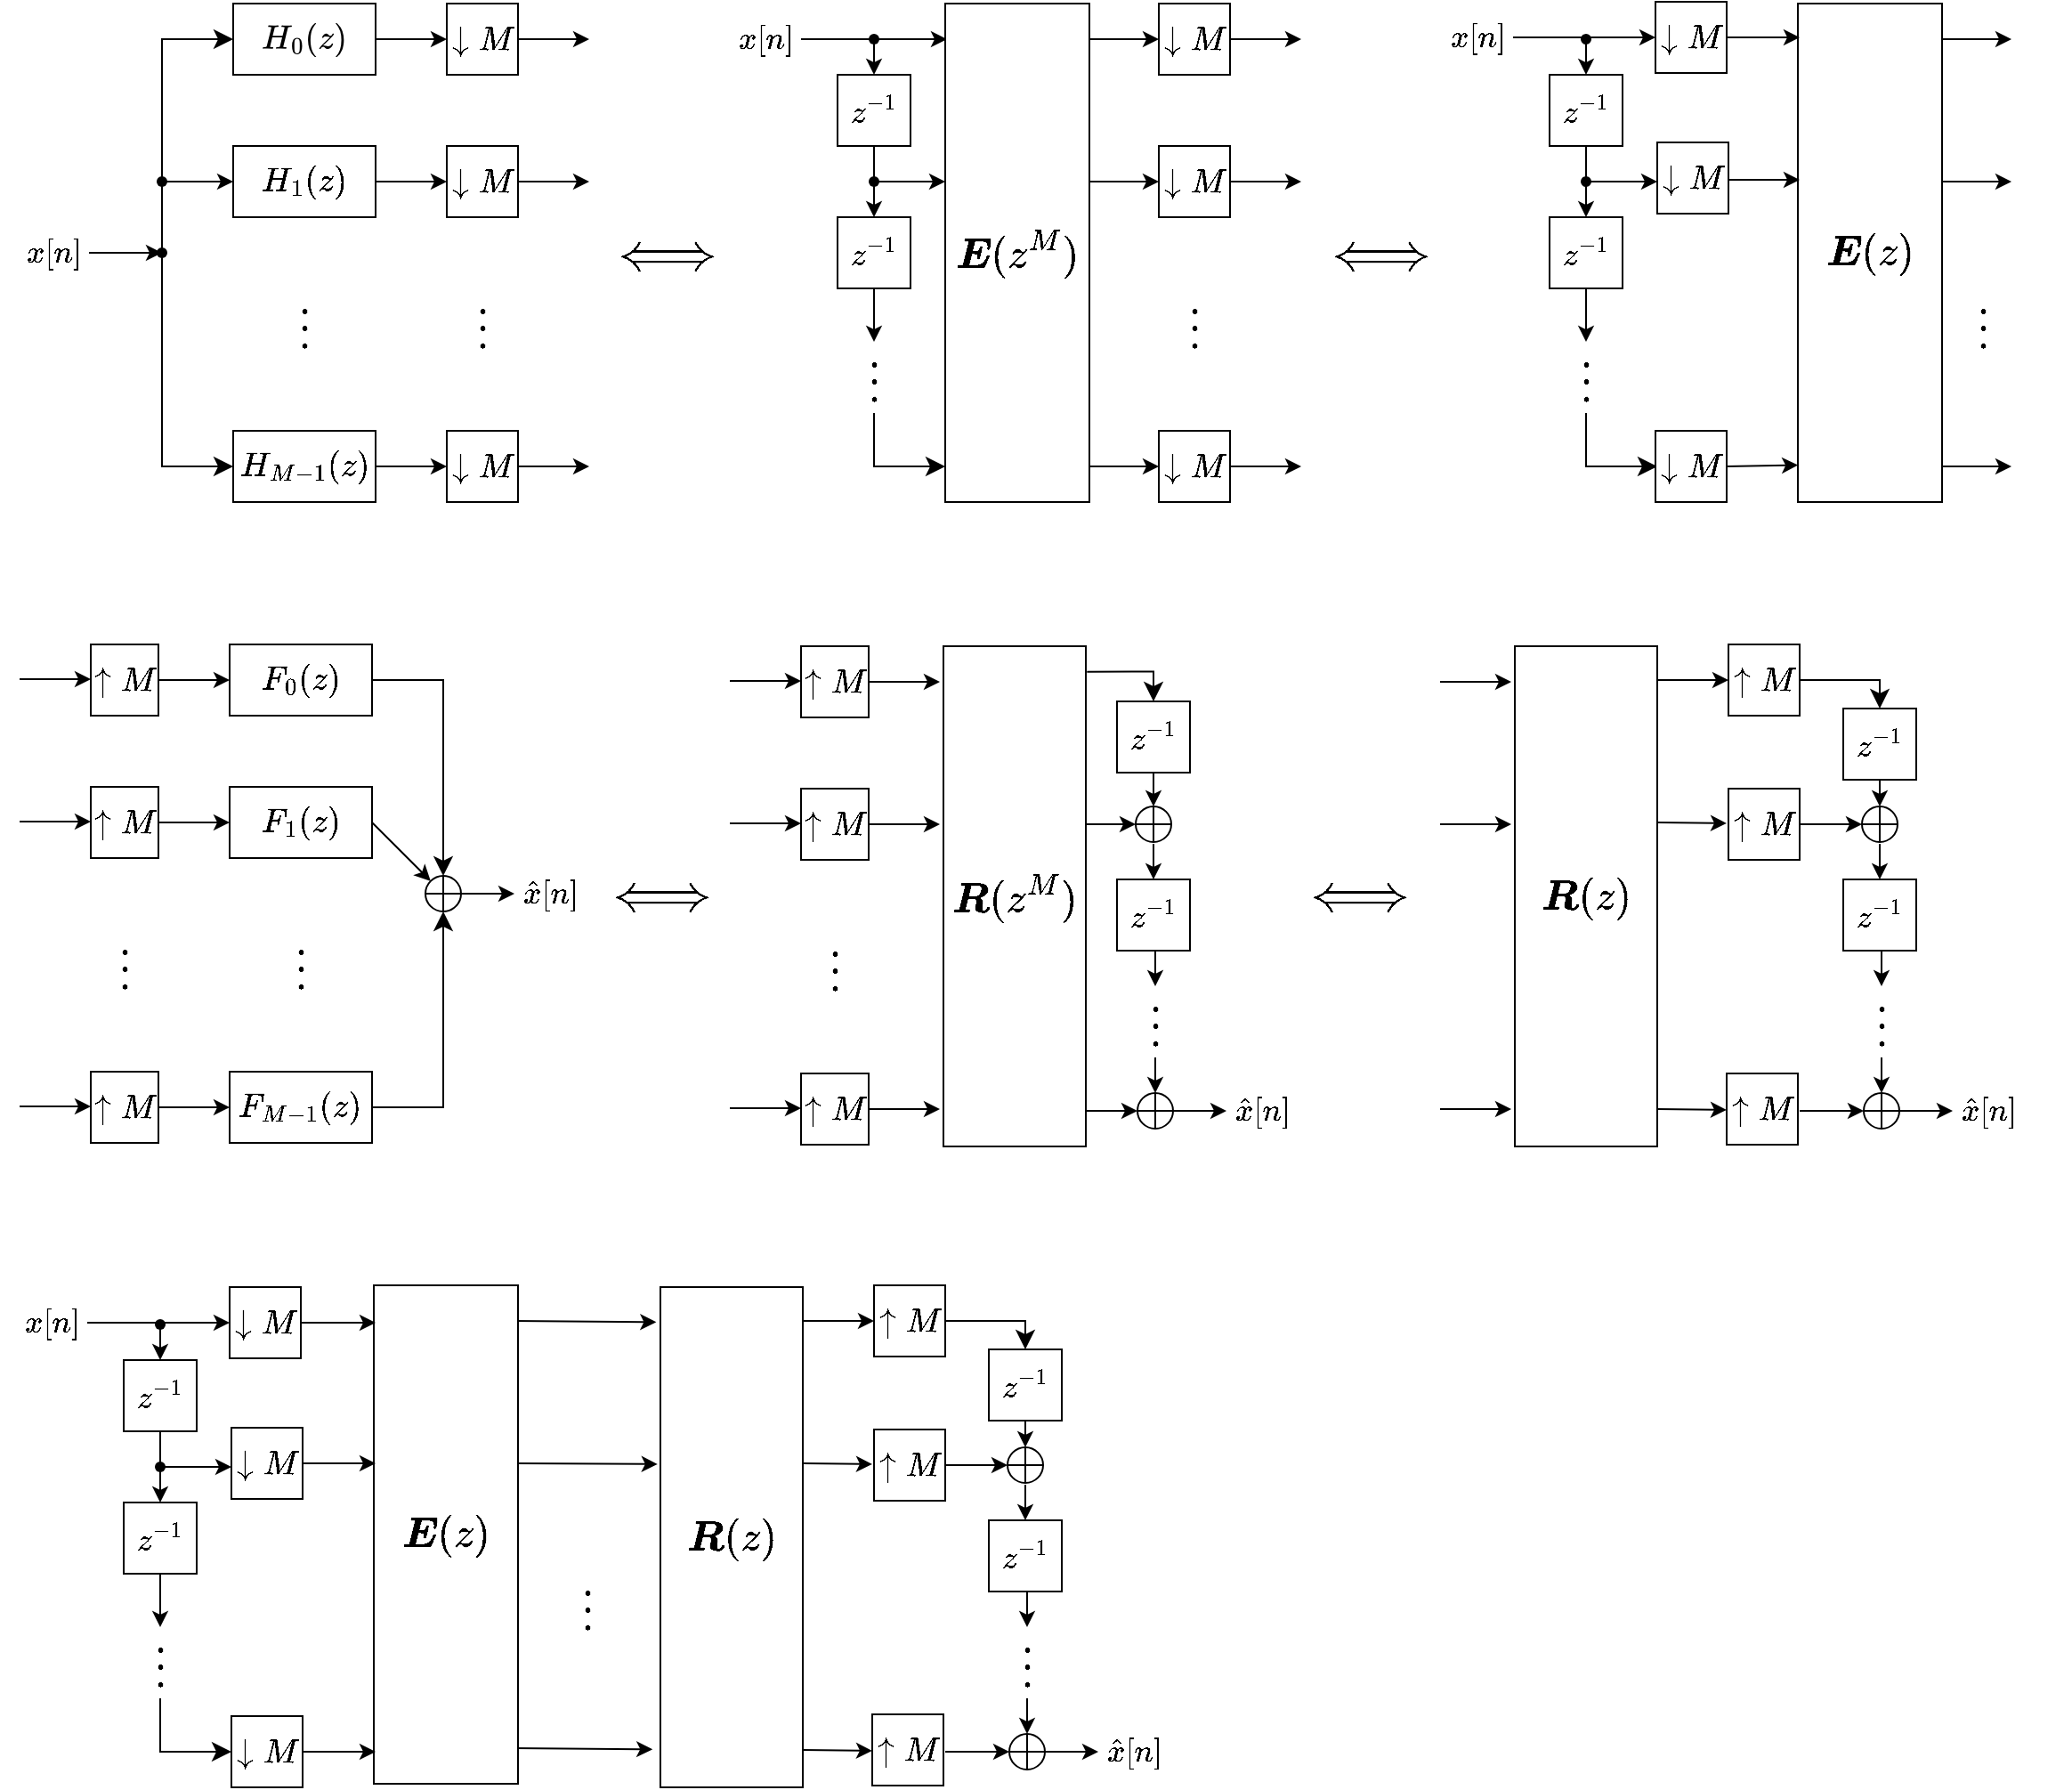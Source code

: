 <mxfile version="23.1.5" type="device">
  <diagram name="ページ1" id="hYsqTFoL2EBxsI7E6CY6">
    <mxGraphModel dx="794" dy="557" grid="1" gridSize="10" guides="1" tooltips="1" connect="1" arrows="1" fold="1" page="1" pageScale="1" pageWidth="827" pageHeight="1169" math="1" shadow="0">
      <root>
        <mxCell id="0" />
        <mxCell id="1" parent="0" />
        <mxCell id="-UbSz86vpk3sn-XPbI4o-3" value="&lt;font style=&quot;font-size: 16px;&quot;&gt;&lt;svg style=&quot;vertical-align: -0.566ex;&quot; xmlns:xlink=&quot;http://www.w3.org/1999/xlink&quot; viewBox=&quot;0 -750 2510.6 1000&quot; role=&quot;img&quot; height=&quot;2.262ex&quot; width=&quot;5.68ex&quot; xmlns=&quot;http://www.w3.org/2000/svg&quot;&gt;&lt;defs&gt;&lt;path d=&quot;M228 637Q194 637 192 641Q191 643 191 649Q191 673 202 682Q204 683 219 683Q260 681 355 681Q389 681 418 681T463 682T483 682Q499 682 499 672Q499 670 497 658Q492 641 487 638H485Q483 638 480 638T473 638T464 637T455 637Q416 636 405 634T387 623Q384 619 355 500Q348 474 340 442T328 395L324 380Q324 378 469 378H614L615 381Q615 384 646 504Q674 619 674 627T617 637Q594 637 587 639T580 648Q580 650 582 660Q586 677 588 679T604 682Q609 682 646 681T740 680Q802 680 835 681T871 682Q888 682 888 672Q888 645 876 638H874Q872 638 869 638T862 638T853 637T844 637Q805 636 794 634T776 623Q773 618 704 340T634 58Q634 51 638 51Q646 48 692 46H723Q729 38 729 37T726 19Q722 6 716 0H701Q664 2 567 2Q533 2 504 2T458 2T437 1Q420 1 420 10Q420 15 423 24Q428 43 433 45Q437 46 448 46H454Q481 46 514 49Q520 50 522 50T528 55T534 64T540 82T547 110T558 153Q565 181 569 198Q602 330 602 331T457 332H312L279 197Q245 63 245 58Q245 51 253 49T303 46H334Q340 38 340 37T337 19Q333 6 327 0H312Q275 2 178 2Q144 2 115 2T69 2T48 1Q31 1 31 10Q31 12 34 24Q39 43 44 45Q48 46 59 46H65Q92 46 125 49Q139 52 144 61Q147 65 216 339T285 628Q285 635 228 637Z&quot; id=&quot;MJX-19-TEX-I-1D43B&quot;&gt;&lt;/path&gt;&lt;path d=&quot;M96 585Q152 666 249 666Q297 666 345 640T423 548Q460 465 460 320Q460 165 417 83Q397 41 362 16T301 -15T250 -22Q224 -22 198 -16T137 16T82 83Q39 165 39 320Q39 494 96 585ZM321 597Q291 629 250 629Q208 629 178 597Q153 571 145 525T137 333Q137 175 145 125T181 46Q209 16 250 16Q290 16 318 46Q347 76 354 130T362 333Q362 478 354 524T321 597Z&quot; id=&quot;MJX-19-TEX-N-30&quot;&gt;&lt;/path&gt;&lt;path d=&quot;M94 250Q94 319 104 381T127 488T164 576T202 643T244 695T277 729T302 750H315H319Q333 750 333 741Q333 738 316 720T275 667T226 581T184 443T167 250T184 58T225 -81T274 -167T316 -220T333 -241Q333 -250 318 -250H315H302L274 -226Q180 -141 137 -14T94 250Z&quot; id=&quot;MJX-19-TEX-N-28&quot;&gt;&lt;/path&gt;&lt;path d=&quot;M347 338Q337 338 294 349T231 360Q211 360 197 356T174 346T162 335T155 324L153 320Q150 317 138 317Q117 317 117 325Q117 330 120 339Q133 378 163 406T229 440Q241 442 246 442Q271 442 291 425T329 392T367 375Q389 375 411 408T434 441Q435 442 449 442H462Q468 436 468 434Q468 430 463 420T449 399T432 377T418 358L411 349Q368 298 275 214T160 106L148 94L163 93Q185 93 227 82T290 71Q328 71 360 90T402 140Q406 149 409 151T424 153Q443 153 443 143Q443 138 442 134Q425 72 376 31T278 -11Q252 -11 232 6T193 40T155 57Q111 57 76 -3Q70 -11 59 -11H54H41Q35 -5 35 -2Q35 13 93 84Q132 129 225 214T340 322Q352 338 347 338Z&quot; id=&quot;MJX-19-TEX-I-1D467&quot;&gt;&lt;/path&gt;&lt;path d=&quot;M60 749L64 750Q69 750 74 750H86L114 726Q208 641 251 514T294 250Q294 182 284 119T261 12T224 -76T186 -143T145 -194T113 -227T90 -246Q87 -249 86 -250H74Q66 -250 63 -250T58 -247T55 -238Q56 -237 66 -225Q221 -64 221 250T66 725Q56 737 55 738Q55 746 60 749Z&quot; id=&quot;MJX-19-TEX-N-29&quot;&gt;&lt;/path&gt;&lt;/defs&gt;&lt;g transform=&quot;scale(1,-1)&quot; stroke-width=&quot;0&quot; fill=&quot;currentColor&quot; stroke=&quot;currentColor&quot;&gt;&lt;g data-mml-node=&quot;math&quot;&gt;&lt;g data-mml-node=&quot;msub&quot;&gt;&lt;g data-mml-node=&quot;mi&quot;&gt;&lt;use xlink:href=&quot;#MJX-19-TEX-I-1D43B&quot; data-c=&quot;1D43B&quot;&gt;&lt;/use&gt;&lt;/g&gt;&lt;g data-mjx-texclass=&quot;ORD&quot; transform=&quot;translate(864,-150) scale(0.707)&quot; data-mml-node=&quot;TeXAtom&quot;&gt;&lt;g data-mml-node=&quot;mn&quot;&gt;&lt;use xlink:href=&quot;#MJX-19-TEX-N-30&quot; data-c=&quot;30&quot;&gt;&lt;/use&gt;&lt;/g&gt;&lt;/g&gt;&lt;/g&gt;&lt;g transform=&quot;translate(1267.6,0)&quot; data-mml-node=&quot;mo&quot;&gt;&lt;use xlink:href=&quot;#MJX-19-TEX-N-28&quot; data-c=&quot;28&quot;&gt;&lt;/use&gt;&lt;/g&gt;&lt;g transform=&quot;translate(1656.6,0)&quot; data-mml-node=&quot;mi&quot;&gt;&lt;use xlink:href=&quot;#MJX-19-TEX-I-1D467&quot; data-c=&quot;1D467&quot;&gt;&lt;/use&gt;&lt;/g&gt;&lt;g transform=&quot;translate(2121.6,0)&quot; data-mml-node=&quot;mo&quot;&gt;&lt;use xlink:href=&quot;#MJX-19-TEX-N-29&quot; data-c=&quot;29&quot;&gt;&lt;/use&gt;&lt;/g&gt;&lt;/g&gt;&lt;/g&gt;&lt;/svg&gt;&lt;/font&gt;" style="rounded=0;whiteSpace=wrap;html=1;" vertex="1" parent="1">
          <mxGeometry x="200" y="78" width="80" height="40" as="geometry" />
        </mxCell>
        <mxCell id="-UbSz86vpk3sn-XPbI4o-4" value="&lt;font style=&quot;font-size: 16px;&quot;&gt;$$\downarrow&lt;br&gt;M$$&lt;/font&gt;" style="rounded=0;whiteSpace=wrap;html=1;" vertex="1" parent="1">
          <mxGeometry x="320" y="78" width="40" height="40" as="geometry" />
        </mxCell>
        <mxCell id="-UbSz86vpk3sn-XPbI4o-5" value="&lt;font style=&quot;font-size: 16px;&quot;&gt;$$\downarrow&lt;br&gt;M$$&lt;/font&gt;" style="rounded=0;whiteSpace=wrap;html=1;" vertex="1" parent="1">
          <mxGeometry x="320" y="158" width="40" height="40" as="geometry" />
        </mxCell>
        <mxCell id="-UbSz86vpk3sn-XPbI4o-6" value="&lt;font style=&quot;font-size: 16px;&quot;&gt;$$\downarrow&lt;br&gt;M$$&lt;/font&gt;" style="rounded=0;whiteSpace=wrap;html=1;" vertex="1" parent="1">
          <mxGeometry x="320" y="318" width="40" height="40" as="geometry" />
        </mxCell>
        <mxCell id="-UbSz86vpk3sn-XPbI4o-7" value="&lt;font style=&quot;font-size: 16px;&quot;&gt;$$H_{1}(z)$$&lt;/font&gt;" style="rounded=0;whiteSpace=wrap;html=1;" vertex="1" parent="1">
          <mxGeometry x="200" y="158" width="80" height="40" as="geometry" />
        </mxCell>
        <mxCell id="-UbSz86vpk3sn-XPbI4o-8" value="&lt;font style=&quot;font-size: 16px;&quot;&gt;$$H_{M-1}(z)$$&lt;/font&gt;" style="rounded=0;whiteSpace=wrap;html=1;" vertex="1" parent="1">
          <mxGeometry x="200" y="318" width="80" height="40" as="geometry" />
        </mxCell>
        <mxCell id="-UbSz86vpk3sn-XPbI4o-9" value="" style="shape=waypoint;sketch=0;fillStyle=solid;size=6;pointerEvents=1;points=[];fillColor=none;resizable=0;rotatable=0;perimeter=centerPerimeter;snapToPoint=1;" vertex="1" parent="1">
          <mxGeometry x="150" y="208" width="20" height="20" as="geometry" />
        </mxCell>
        <mxCell id="-UbSz86vpk3sn-XPbI4o-10" value="" style="edgeStyle=segmentEdgeStyle;endArrow=classic;html=1;curved=0;rounded=0;endSize=8;startSize=8;entryX=0;entryY=0.5;entryDx=0;entryDy=0;" edge="1" parent="1" source="-UbSz86vpk3sn-XPbI4o-16" target="-UbSz86vpk3sn-XPbI4o-3">
          <mxGeometry width="50" height="50" relative="1" as="geometry">
            <mxPoint x="160" y="218" as="sourcePoint" />
            <mxPoint x="430" y="258" as="targetPoint" />
            <Array as="points">
              <mxPoint x="160" y="98" />
            </Array>
          </mxGeometry>
        </mxCell>
        <mxCell id="-UbSz86vpk3sn-XPbI4o-11" value="" style="edgeStyle=segmentEdgeStyle;endArrow=classic;html=1;curved=0;rounded=0;endSize=8;startSize=8;entryX=0;entryY=0.5;entryDx=0;entryDy=0;" edge="1" parent="1" target="-UbSz86vpk3sn-XPbI4o-8">
          <mxGeometry width="50" height="50" relative="1" as="geometry">
            <mxPoint x="160" y="218" as="sourcePoint" />
            <mxPoint x="210" y="188" as="targetPoint" />
            <Array as="points">
              <mxPoint x="160" y="338" />
            </Array>
          </mxGeometry>
        </mxCell>
        <mxCell id="-UbSz86vpk3sn-XPbI4o-12" value="" style="endArrow=classic;html=1;rounded=0;entryX=0.233;entryY=0.667;entryDx=0;entryDy=0;entryPerimeter=0;" edge="1" parent="1" source="-UbSz86vpk3sn-XPbI4o-19" target="-UbSz86vpk3sn-XPbI4o-9">
          <mxGeometry width="50" height="50" relative="1" as="geometry">
            <mxPoint x="90" y="218" as="sourcePoint" />
            <mxPoint x="430" y="258" as="targetPoint" />
          </mxGeometry>
        </mxCell>
        <mxCell id="-UbSz86vpk3sn-XPbI4o-13" value="" style="endArrow=classic;html=1;rounded=0;exitX=1;exitY=0.5;exitDx=0;exitDy=0;entryX=0;entryY=0.5;entryDx=0;entryDy=0;" edge="1" parent="1" source="-UbSz86vpk3sn-XPbI4o-3" target="-UbSz86vpk3sn-XPbI4o-4">
          <mxGeometry width="50" height="50" relative="1" as="geometry">
            <mxPoint x="380" y="308" as="sourcePoint" />
            <mxPoint x="430" y="258" as="targetPoint" />
          </mxGeometry>
        </mxCell>
        <mxCell id="-UbSz86vpk3sn-XPbI4o-14" value="" style="endArrow=classic;html=1;rounded=0;exitX=1;exitY=0.5;exitDx=0;exitDy=0;entryX=0;entryY=0.5;entryDx=0;entryDy=0;" edge="1" parent="1" source="-UbSz86vpk3sn-XPbI4o-7" target="-UbSz86vpk3sn-XPbI4o-5">
          <mxGeometry width="50" height="50" relative="1" as="geometry">
            <mxPoint x="290" y="108" as="sourcePoint" />
            <mxPoint x="330" y="108" as="targetPoint" />
          </mxGeometry>
        </mxCell>
        <mxCell id="-UbSz86vpk3sn-XPbI4o-15" value="" style="endArrow=classic;html=1;rounded=0;exitX=1;exitY=0.5;exitDx=0;exitDy=0;entryX=0;entryY=0.5;entryDx=0;entryDy=0;" edge="1" parent="1" source="-UbSz86vpk3sn-XPbI4o-8" target="-UbSz86vpk3sn-XPbI4o-6">
          <mxGeometry width="50" height="50" relative="1" as="geometry">
            <mxPoint x="290" y="188" as="sourcePoint" />
            <mxPoint x="330" y="188" as="targetPoint" />
          </mxGeometry>
        </mxCell>
        <mxCell id="-UbSz86vpk3sn-XPbI4o-16" value="" style="shape=waypoint;sketch=0;fillStyle=solid;size=6;pointerEvents=1;points=[];fillColor=none;resizable=0;rotatable=0;perimeter=centerPerimeter;snapToPoint=1;" vertex="1" parent="1">
          <mxGeometry x="150" y="168" width="20" height="20" as="geometry" />
        </mxCell>
        <mxCell id="-UbSz86vpk3sn-XPbI4o-17" value="" style="endArrow=classic;html=1;rounded=0;exitX=0.633;exitY=0.867;exitDx=0;exitDy=0;exitPerimeter=0;entryX=0;entryY=0.5;entryDx=0;entryDy=0;" edge="1" parent="1" source="-UbSz86vpk3sn-XPbI4o-16" target="-UbSz86vpk3sn-XPbI4o-7">
          <mxGeometry width="50" height="50" relative="1" as="geometry">
            <mxPoint x="380" y="308" as="sourcePoint" />
            <mxPoint x="430" y="258" as="targetPoint" />
          </mxGeometry>
        </mxCell>
        <mxCell id="-UbSz86vpk3sn-XPbI4o-18" value="" style="endArrow=none;html=1;rounded=0;exitX=0.8;exitY=0.867;exitDx=0;exitDy=0;exitPerimeter=0;" edge="1" parent="1" source="-UbSz86vpk3sn-XPbI4o-9">
          <mxGeometry width="50" height="50" relative="1" as="geometry">
            <mxPoint x="380" y="308" as="sourcePoint" />
            <mxPoint x="160" y="178" as="targetPoint" />
          </mxGeometry>
        </mxCell>
        <mxCell id="-UbSz86vpk3sn-XPbI4o-19" value="&lt;font style=&quot;font-size: 15px;&quot;&gt;$$x[n]$$&lt;/font&gt;" style="text;html=1;align=center;verticalAlign=middle;whiteSpace=wrap;rounded=0;" vertex="1" parent="1">
          <mxGeometry x="79" y="203" width="40" height="30" as="geometry" />
        </mxCell>
        <mxCell id="-UbSz86vpk3sn-XPbI4o-33" value="" style="endArrow=classic;html=1;rounded=0;exitX=1;exitY=0.5;exitDx=0;exitDy=0;" edge="1" parent="1" source="-UbSz86vpk3sn-XPbI4o-4">
          <mxGeometry width="50" height="50" relative="1" as="geometry">
            <mxPoint x="430" y="308" as="sourcePoint" />
            <mxPoint x="400" y="98" as="targetPoint" />
          </mxGeometry>
        </mxCell>
        <mxCell id="-UbSz86vpk3sn-XPbI4o-34" value="" style="endArrow=classic;html=1;rounded=0;exitX=1;exitY=0.5;exitDx=0;exitDy=0;" edge="1" parent="1" source="-UbSz86vpk3sn-XPbI4o-5">
          <mxGeometry width="50" height="50" relative="1" as="geometry">
            <mxPoint x="410" y="108" as="sourcePoint" />
            <mxPoint x="400" y="178" as="targetPoint" />
          </mxGeometry>
        </mxCell>
        <mxCell id="-UbSz86vpk3sn-XPbI4o-35" value="" style="endArrow=classic;html=1;rounded=0;exitX=1;exitY=0.5;exitDx=0;exitDy=0;" edge="1" parent="1" source="-UbSz86vpk3sn-XPbI4o-6">
          <mxGeometry width="50" height="50" relative="1" as="geometry">
            <mxPoint x="410" y="188" as="sourcePoint" />
            <mxPoint x="400" y="338" as="targetPoint" />
          </mxGeometry>
        </mxCell>
        <mxCell id="-UbSz86vpk3sn-XPbI4o-38" value="&lt;font style=&quot;font-size: 20px;&quot;&gt;$$\vdots$$&lt;/font&gt;" style="text;html=1;align=center;verticalAlign=middle;whiteSpace=wrap;rounded=0;direction=north;" vertex="1" parent="1">
          <mxGeometry x="225" y="228" width="30" height="60" as="geometry" />
        </mxCell>
        <mxCell id="-UbSz86vpk3sn-XPbI4o-39" value="&lt;font style=&quot;font-size: 20px;&quot;&gt;$$\vdots$$&lt;/font&gt;" style="text;html=1;align=center;verticalAlign=middle;whiteSpace=wrap;rounded=0;direction=north;" vertex="1" parent="1">
          <mxGeometry x="325" y="228" width="30" height="60" as="geometry" />
        </mxCell>
        <mxCell id="-UbSz86vpk3sn-XPbI4o-42" value="&lt;font style=&quot;font-size: 16px;&quot;&gt;$$F_{0}(z)$$&lt;/font&gt;" style="rounded=0;whiteSpace=wrap;html=1;" vertex="1" parent="1">
          <mxGeometry x="198" y="438" width="80" height="40" as="geometry" />
        </mxCell>
        <mxCell id="-UbSz86vpk3sn-XPbI4o-43" value="&lt;font style=&quot;font-size: 16px;&quot;&gt;$$F_{1}(z)$$&lt;/font&gt;" style="rounded=0;whiteSpace=wrap;html=1;" vertex="1" parent="1">
          <mxGeometry x="198" y="518" width="80" height="40" as="geometry" />
        </mxCell>
        <mxCell id="-UbSz86vpk3sn-XPbI4o-44" value="&lt;font style=&quot;font-size: 16px;&quot;&gt;$$F_{M-1}(z)$$&lt;/font&gt;" style="rounded=0;whiteSpace=wrap;html=1;" vertex="1" parent="1">
          <mxGeometry x="198" y="678" width="80" height="40" as="geometry" />
        </mxCell>
        <mxCell id="-UbSz86vpk3sn-XPbI4o-45" value="&lt;font style=&quot;font-size: 16px;&quot;&gt;$$\uparrow&lt;br&gt;M$$&lt;/font&gt;" style="rounded=0;whiteSpace=wrap;html=1;" vertex="1" parent="1">
          <mxGeometry x="120" y="438" width="38" height="40" as="geometry" />
        </mxCell>
        <mxCell id="-UbSz86vpk3sn-XPbI4o-46" value="&lt;font style=&quot;font-size: 16px;&quot;&gt;$$\uparrow&lt;br&gt;M$$&lt;/font&gt;" style="rounded=0;whiteSpace=wrap;html=1;" vertex="1" parent="1">
          <mxGeometry x="120" y="518" width="38" height="40" as="geometry" />
        </mxCell>
        <mxCell id="-UbSz86vpk3sn-XPbI4o-47" value="&lt;font style=&quot;font-size: 16px;&quot;&gt;$$\uparrow&lt;br&gt;M$$&lt;/font&gt;" style="rounded=0;whiteSpace=wrap;html=1;" vertex="1" parent="1">
          <mxGeometry x="120" y="678" width="38" height="40" as="geometry" />
        </mxCell>
        <mxCell id="-UbSz86vpk3sn-XPbI4o-48" value="" style="endArrow=classic;html=1;rounded=0;exitX=1;exitY=0.5;exitDx=0;exitDy=0;entryX=0;entryY=0.5;entryDx=0;entryDy=0;" edge="1" parent="1" source="-UbSz86vpk3sn-XPbI4o-45" target="-UbSz86vpk3sn-XPbI4o-42">
          <mxGeometry width="50" height="50" relative="1" as="geometry">
            <mxPoint x="288" y="468" as="sourcePoint" />
            <mxPoint x="328" y="468" as="targetPoint" />
          </mxGeometry>
        </mxCell>
        <mxCell id="-UbSz86vpk3sn-XPbI4o-49" value="" style="endArrow=classic;html=1;rounded=0;exitX=1;exitY=0.5;exitDx=0;exitDy=0;entryX=0;entryY=0.5;entryDx=0;entryDy=0;" edge="1" parent="1" source="-UbSz86vpk3sn-XPbI4o-46" target="-UbSz86vpk3sn-XPbI4o-43">
          <mxGeometry width="50" height="50" relative="1" as="geometry">
            <mxPoint x="168" y="468" as="sourcePoint" />
            <mxPoint x="208" y="468" as="targetPoint" />
          </mxGeometry>
        </mxCell>
        <mxCell id="-UbSz86vpk3sn-XPbI4o-50" value="" style="endArrow=classic;html=1;rounded=0;exitX=1;exitY=0.5;exitDx=0;exitDy=0;entryX=0;entryY=0.5;entryDx=0;entryDy=0;" edge="1" parent="1" source="-UbSz86vpk3sn-XPbI4o-47" target="-UbSz86vpk3sn-XPbI4o-44">
          <mxGeometry width="50" height="50" relative="1" as="geometry">
            <mxPoint x="168" y="548" as="sourcePoint" />
            <mxPoint x="208" y="548" as="targetPoint" />
          </mxGeometry>
        </mxCell>
        <mxCell id="-UbSz86vpk3sn-XPbI4o-51" value="" style="edgeStyle=segmentEdgeStyle;endArrow=classic;html=1;curved=0;rounded=0;endSize=8;startSize=8;exitX=1;exitY=0.5;exitDx=0;exitDy=0;entryX=0.5;entryY=1;entryDx=0;entryDy=0;entryPerimeter=0;" edge="1" parent="1" source="-UbSz86vpk3sn-XPbI4o-44" target="-UbSz86vpk3sn-XPbI4o-52">
          <mxGeometry width="50" height="50" relative="1" as="geometry">
            <mxPoint x="208" y="738" as="sourcePoint" />
            <mxPoint x="318" y="638" as="targetPoint" />
            <Array as="points">
              <mxPoint x="318" y="698" />
            </Array>
          </mxGeometry>
        </mxCell>
        <mxCell id="-UbSz86vpk3sn-XPbI4o-52" value="" style="verticalLabelPosition=bottom;verticalAlign=top;html=1;shape=mxgraph.flowchart.summing_function;" vertex="1" parent="1">
          <mxGeometry x="308" y="568" width="20" height="20" as="geometry" />
        </mxCell>
        <mxCell id="-UbSz86vpk3sn-XPbI4o-53" value="" style="edgeStyle=segmentEdgeStyle;endArrow=classic;html=1;curved=0;rounded=0;endSize=8;startSize=8;entryX=0.5;entryY=0;entryDx=0;entryDy=0;exitX=1;exitY=0.5;exitDx=0;exitDy=0;entryPerimeter=0;" edge="1" parent="1" source="-UbSz86vpk3sn-XPbI4o-42" target="-UbSz86vpk3sn-XPbI4o-52">
          <mxGeometry width="50" height="50" relative="1" as="geometry">
            <mxPoint x="348" y="538" as="sourcePoint" />
            <mxPoint x="388" y="458" as="targetPoint" />
            <Array as="points" />
          </mxGeometry>
        </mxCell>
        <mxCell id="-UbSz86vpk3sn-XPbI4o-54" value="" style="endArrow=classic;html=1;rounded=0;exitX=1;exitY=0.5;exitDx=0;exitDy=0;entryX=0.145;entryY=0.145;entryDx=0;entryDy=0;entryPerimeter=0;" edge="1" parent="1" source="-UbSz86vpk3sn-XPbI4o-43" target="-UbSz86vpk3sn-XPbI4o-52">
          <mxGeometry width="50" height="50" relative="1" as="geometry">
            <mxPoint x="28" y="668" as="sourcePoint" />
            <mxPoint x="78" y="618" as="targetPoint" />
          </mxGeometry>
        </mxCell>
        <mxCell id="-UbSz86vpk3sn-XPbI4o-55" value="" style="endArrow=classic;html=1;rounded=0;exitX=1;exitY=0.5;exitDx=0;exitDy=0;exitPerimeter=0;entryX=0;entryY=0.5;entryDx=0;entryDy=0;" edge="1" parent="1" source="-UbSz86vpk3sn-XPbI4o-52" target="-UbSz86vpk3sn-XPbI4o-56">
          <mxGeometry width="50" height="50" relative="1" as="geometry">
            <mxPoint x="328" y="577.5" as="sourcePoint" />
            <mxPoint x="368" y="578" as="targetPoint" />
          </mxGeometry>
        </mxCell>
        <mxCell id="-UbSz86vpk3sn-XPbI4o-56" value="&lt;font style=&quot;font-size: 15px;&quot;&gt;$$\hat{x}[n]$$&lt;/font&gt;" style="text;html=1;align=center;verticalAlign=middle;whiteSpace=wrap;rounded=0;" vertex="1" parent="1">
          <mxGeometry x="358" y="563" width="40" height="30" as="geometry" />
        </mxCell>
        <mxCell id="-UbSz86vpk3sn-XPbI4o-57" value="&lt;font style=&quot;font-size: 20px;&quot;&gt;$$\vdots$$&lt;/font&gt;" style="text;html=1;align=center;verticalAlign=middle;whiteSpace=wrap;rounded=0;direction=north;" vertex="1" parent="1">
          <mxGeometry x="124" y="588" width="30" height="60" as="geometry" />
        </mxCell>
        <mxCell id="-UbSz86vpk3sn-XPbI4o-58" value="&lt;font style=&quot;font-size: 20px;&quot;&gt;$$\vdots$$&lt;/font&gt;" style="text;html=1;align=center;verticalAlign=middle;whiteSpace=wrap;rounded=0;direction=north;" vertex="1" parent="1">
          <mxGeometry x="223" y="588" width="30" height="60" as="geometry" />
        </mxCell>
        <mxCell id="-UbSz86vpk3sn-XPbI4o-59" value="" style="endArrow=classic;html=1;rounded=0;exitX=1;exitY=0.5;exitDx=0;exitDy=0;" edge="1" parent="1">
          <mxGeometry width="50" height="50" relative="1" as="geometry">
            <mxPoint x="80" y="457.5" as="sourcePoint" />
            <mxPoint x="120" y="457.5" as="targetPoint" />
          </mxGeometry>
        </mxCell>
        <mxCell id="-UbSz86vpk3sn-XPbI4o-60" value="" style="endArrow=classic;html=1;rounded=0;exitX=1;exitY=0.5;exitDx=0;exitDy=0;" edge="1" parent="1">
          <mxGeometry width="50" height="50" relative="1" as="geometry">
            <mxPoint x="80" y="537.5" as="sourcePoint" />
            <mxPoint x="120" y="537.5" as="targetPoint" />
          </mxGeometry>
        </mxCell>
        <mxCell id="-UbSz86vpk3sn-XPbI4o-61" value="" style="endArrow=classic;html=1;rounded=0;exitX=1;exitY=0.5;exitDx=0;exitDy=0;" edge="1" parent="1">
          <mxGeometry width="50" height="50" relative="1" as="geometry">
            <mxPoint x="80" y="697.5" as="sourcePoint" />
            <mxPoint x="120" y="697.5" as="targetPoint" />
          </mxGeometry>
        </mxCell>
        <mxCell id="-UbSz86vpk3sn-XPbI4o-63" value="&lt;font style=&quot;font-size: 16px;&quot;&gt;$$\downarrow&lt;br&gt;M$$&lt;/font&gt;" style="rounded=0;whiteSpace=wrap;html=1;" vertex="1" parent="1">
          <mxGeometry x="720" y="78" width="40" height="40" as="geometry" />
        </mxCell>
        <mxCell id="-UbSz86vpk3sn-XPbI4o-64" value="&lt;font style=&quot;font-size: 16px;&quot;&gt;$$\downarrow&lt;br&gt;M$$&lt;/font&gt;" style="rounded=0;whiteSpace=wrap;html=1;" vertex="1" parent="1">
          <mxGeometry x="720" y="158" width="40" height="40" as="geometry" />
        </mxCell>
        <mxCell id="-UbSz86vpk3sn-XPbI4o-65" value="&lt;font style=&quot;font-size: 16px;&quot;&gt;$$\downarrow&lt;br&gt;M$$&lt;/font&gt;" style="rounded=0;whiteSpace=wrap;html=1;" vertex="1" parent="1">
          <mxGeometry x="720" y="318" width="40" height="40" as="geometry" />
        </mxCell>
        <mxCell id="-UbSz86vpk3sn-XPbI4o-68" value="" style="shape=waypoint;sketch=0;fillStyle=solid;size=6;pointerEvents=1;points=[];fillColor=none;resizable=0;rotatable=0;perimeter=centerPerimeter;snapToPoint=1;" vertex="1" parent="1">
          <mxGeometry x="550" y="88" width="20" height="20" as="geometry" />
        </mxCell>
        <mxCell id="-UbSz86vpk3sn-XPbI4o-71" value="" style="endArrow=classic;html=1;rounded=0;" edge="1" parent="1" source="-UbSz86vpk3sn-XPbI4o-78">
          <mxGeometry width="50" height="50" relative="1" as="geometry">
            <mxPoint x="490" y="98" as="sourcePoint" />
            <mxPoint x="601" y="98" as="targetPoint" />
          </mxGeometry>
        </mxCell>
        <mxCell id="-UbSz86vpk3sn-XPbI4o-72" value="" style="endArrow=classic;html=1;rounded=0;entryX=0;entryY=0.5;entryDx=0;entryDy=0;" edge="1" parent="1" target="-UbSz86vpk3sn-XPbI4o-63">
          <mxGeometry width="50" height="50" relative="1" as="geometry">
            <mxPoint x="681" y="98" as="sourcePoint" />
            <mxPoint x="830" y="258" as="targetPoint" />
          </mxGeometry>
        </mxCell>
        <mxCell id="-UbSz86vpk3sn-XPbI4o-73" value="" style="endArrow=classic;html=1;rounded=0;exitX=1;exitY=0.5;exitDx=0;exitDy=0;entryX=0;entryY=0.5;entryDx=0;entryDy=0;" edge="1" parent="1" target="-UbSz86vpk3sn-XPbI4o-64">
          <mxGeometry width="50" height="50" relative="1" as="geometry">
            <mxPoint x="680" y="178" as="sourcePoint" />
            <mxPoint x="730" y="108" as="targetPoint" />
          </mxGeometry>
        </mxCell>
        <mxCell id="-UbSz86vpk3sn-XPbI4o-74" value="" style="endArrow=classic;html=1;rounded=0;exitX=1;exitY=0.5;exitDx=0;exitDy=0;entryX=0;entryY=0.5;entryDx=0;entryDy=0;" edge="1" parent="1" target="-UbSz86vpk3sn-XPbI4o-65">
          <mxGeometry width="50" height="50" relative="1" as="geometry">
            <mxPoint x="680" y="338" as="sourcePoint" />
            <mxPoint x="730" y="188" as="targetPoint" />
          </mxGeometry>
        </mxCell>
        <mxCell id="-UbSz86vpk3sn-XPbI4o-75" value="" style="shape=waypoint;sketch=0;fillStyle=solid;size=6;pointerEvents=1;points=[];fillColor=none;resizable=0;rotatable=0;perimeter=centerPerimeter;snapToPoint=1;" vertex="1" parent="1">
          <mxGeometry x="550" y="168" width="20" height="20" as="geometry" />
        </mxCell>
        <mxCell id="-UbSz86vpk3sn-XPbI4o-76" value="" style="endArrow=classic;html=1;rounded=0;exitX=0.633;exitY=0.867;exitDx=0;exitDy=0;exitPerimeter=0;entryX=0;entryY=0.5;entryDx=0;entryDy=0;" edge="1" parent="1" source="-UbSz86vpk3sn-XPbI4o-75">
          <mxGeometry width="50" height="50" relative="1" as="geometry">
            <mxPoint x="780" y="308" as="sourcePoint" />
            <mxPoint x="600" y="178" as="targetPoint" />
          </mxGeometry>
        </mxCell>
        <mxCell id="-UbSz86vpk3sn-XPbI4o-78" value="&lt;font style=&quot;font-size: 15px;&quot;&gt;$$x[n]$$&lt;/font&gt;" style="text;html=1;align=center;verticalAlign=middle;whiteSpace=wrap;rounded=0;" vertex="1" parent="1">
          <mxGeometry x="479" y="83" width="40" height="30" as="geometry" />
        </mxCell>
        <mxCell id="-UbSz86vpk3sn-XPbI4o-79" value="" style="endArrow=classic;html=1;rounded=0;exitX=1;exitY=0.5;exitDx=0;exitDy=0;" edge="1" parent="1" source="-UbSz86vpk3sn-XPbI4o-63">
          <mxGeometry width="50" height="50" relative="1" as="geometry">
            <mxPoint x="830" y="308" as="sourcePoint" />
            <mxPoint x="800" y="98" as="targetPoint" />
          </mxGeometry>
        </mxCell>
        <mxCell id="-UbSz86vpk3sn-XPbI4o-80" value="" style="endArrow=classic;html=1;rounded=0;exitX=1;exitY=0.5;exitDx=0;exitDy=0;" edge="1" parent="1" source="-UbSz86vpk3sn-XPbI4o-64">
          <mxGeometry width="50" height="50" relative="1" as="geometry">
            <mxPoint x="810" y="108" as="sourcePoint" />
            <mxPoint x="800" y="178" as="targetPoint" />
          </mxGeometry>
        </mxCell>
        <mxCell id="-UbSz86vpk3sn-XPbI4o-81" value="" style="endArrow=classic;html=1;rounded=0;exitX=1;exitY=0.5;exitDx=0;exitDy=0;" edge="1" parent="1" source="-UbSz86vpk3sn-XPbI4o-65">
          <mxGeometry width="50" height="50" relative="1" as="geometry">
            <mxPoint x="810" y="188" as="sourcePoint" />
            <mxPoint x="800" y="338" as="targetPoint" />
          </mxGeometry>
        </mxCell>
        <mxCell id="-UbSz86vpk3sn-XPbI4o-83" value="&lt;font style=&quot;font-size: 20px;&quot;&gt;$$\vdots$$&lt;/font&gt;" style="text;html=1;align=center;verticalAlign=middle;whiteSpace=wrap;rounded=0;direction=north;" vertex="1" parent="1">
          <mxGeometry x="725" y="228" width="30" height="60" as="geometry" />
        </mxCell>
        <mxCell id="-UbSz86vpk3sn-XPbI4o-85" value="&lt;font style=&quot;font-size: 15px;&quot;&gt;$$z^{-1}$$&lt;/font&gt;" style="rounded=0;whiteSpace=wrap;html=1;" vertex="1" parent="1">
          <mxGeometry x="539.5" y="118" width="41" height="40" as="geometry" />
        </mxCell>
        <mxCell id="-UbSz86vpk3sn-XPbI4o-86" value="&lt;font style=&quot;font-size: 15px;&quot;&gt;$$z^{-1}$$&lt;/font&gt;" style="rounded=0;whiteSpace=wrap;html=1;" vertex="1" parent="1">
          <mxGeometry x="539.5" y="198" width="41" height="40" as="geometry" />
        </mxCell>
        <mxCell id="-UbSz86vpk3sn-XPbI4o-87" value="" style="endArrow=classic;html=1;rounded=0;exitX=0.65;exitY=0.8;exitDx=0;exitDy=0;exitPerimeter=0;entryX=0.5;entryY=0;entryDx=0;entryDy=0;" edge="1" parent="1" source="-UbSz86vpk3sn-XPbI4o-68" target="-UbSz86vpk3sn-XPbI4o-85">
          <mxGeometry width="50" height="50" relative="1" as="geometry">
            <mxPoint x="540.5" y="48" as="sourcePoint" />
            <mxPoint x="580.5" y="48" as="targetPoint" />
          </mxGeometry>
        </mxCell>
        <mxCell id="-UbSz86vpk3sn-XPbI4o-89" value="" style="endArrow=classic;html=1;rounded=0;exitX=0.5;exitY=1;exitDx=0;exitDy=0;entryX=0.5;entryY=0;entryDx=0;entryDy=0;" edge="1" parent="1" source="-UbSz86vpk3sn-XPbI4o-85" target="-UbSz86vpk3sn-XPbI4o-86">
          <mxGeometry width="50" height="50" relative="1" as="geometry">
            <mxPoint x="499.5" y="177.5" as="sourcePoint" />
            <mxPoint x="539.5" y="177.5" as="targetPoint" />
          </mxGeometry>
        </mxCell>
        <mxCell id="-UbSz86vpk3sn-XPbI4o-91" value="&lt;font style=&quot;font-size: 20px;&quot;&gt;$$\vdots$$&lt;/font&gt;" style="text;html=1;align=center;verticalAlign=middle;whiteSpace=wrap;rounded=0;direction=north;" vertex="1" parent="1">
          <mxGeometry x="545" y="268" width="30" height="40" as="geometry" />
        </mxCell>
        <mxCell id="-UbSz86vpk3sn-XPbI4o-92" value="" style="endArrow=classic;html=1;rounded=0;entryX=1;entryY=0.5;entryDx=0;entryDy=0;" edge="1" parent="1" target="-UbSz86vpk3sn-XPbI4o-91">
          <mxGeometry width="50" height="50" relative="1" as="geometry">
            <mxPoint x="560" y="238" as="sourcePoint" />
            <mxPoint x="610" y="188" as="targetPoint" />
          </mxGeometry>
        </mxCell>
        <mxCell id="-UbSz86vpk3sn-XPbI4o-94" value="" style="edgeStyle=segmentEdgeStyle;endArrow=classic;html=1;curved=0;rounded=0;endSize=8;startSize=8;exitX=0;exitY=0.5;exitDx=0;exitDy=0;entryX=0;entryY=0.5;entryDx=0;entryDy=0;" edge="1" parent="1" source="-UbSz86vpk3sn-XPbI4o-91">
          <mxGeometry width="50" height="50" relative="1" as="geometry">
            <mxPoint x="711" y="288" as="sourcePoint" />
            <mxPoint x="600" y="338" as="targetPoint" />
            <Array as="points">
              <mxPoint x="560" y="338" />
            </Array>
          </mxGeometry>
        </mxCell>
        <mxCell id="-UbSz86vpk3sn-XPbI4o-96" value="&lt;font style=&quot;font-size: 20px;&quot;&gt;$$\boldsymbol{E}(z^{M})$$&lt;/font&gt;" style="rounded=0;whiteSpace=wrap;html=1;" vertex="1" parent="1">
          <mxGeometry x="600" y="78" width="81" height="280" as="geometry" />
        </mxCell>
        <mxCell id="-UbSz86vpk3sn-XPbI4o-100" value="" style="shape=waypoint;sketch=0;fillStyle=solid;size=6;pointerEvents=1;points=[];fillColor=none;resizable=0;rotatable=0;perimeter=centerPerimeter;snapToPoint=1;" vertex="1" parent="1">
          <mxGeometry x="950" y="88" width="20" height="20" as="geometry" />
        </mxCell>
        <mxCell id="-UbSz86vpk3sn-XPbI4o-101" value="" style="endArrow=classic;html=1;rounded=0;entryX=0;entryY=0.5;entryDx=0;entryDy=0;" edge="1" parent="1" source="-UbSz86vpk3sn-XPbI4o-107" target="-UbSz86vpk3sn-XPbI4o-209">
          <mxGeometry width="50" height="50" relative="1" as="geometry">
            <mxPoint x="890" y="98" as="sourcePoint" />
            <mxPoint x="1001" y="98" as="targetPoint" />
          </mxGeometry>
        </mxCell>
        <mxCell id="-UbSz86vpk3sn-XPbI4o-102" value="" style="endArrow=classic;html=1;rounded=0;entryX=0;entryY=0.5;entryDx=0;entryDy=0;" edge="1" parent="1">
          <mxGeometry width="50" height="50" relative="1" as="geometry">
            <mxPoint x="1160" y="98" as="sourcePoint" />
            <mxPoint x="1199" y="98" as="targetPoint" />
          </mxGeometry>
        </mxCell>
        <mxCell id="-UbSz86vpk3sn-XPbI4o-103" value="" style="endArrow=classic;html=1;rounded=0;exitX=1;exitY=0.5;exitDx=0;exitDy=0;entryX=0;entryY=0.5;entryDx=0;entryDy=0;" edge="1" parent="1">
          <mxGeometry width="50" height="50" relative="1" as="geometry">
            <mxPoint x="1159" y="178" as="sourcePoint" />
            <mxPoint x="1199" y="178" as="targetPoint" />
          </mxGeometry>
        </mxCell>
        <mxCell id="-UbSz86vpk3sn-XPbI4o-104" value="" style="endArrow=classic;html=1;rounded=0;exitX=1;exitY=0.5;exitDx=0;exitDy=0;entryX=0;entryY=0.5;entryDx=0;entryDy=0;" edge="1" parent="1">
          <mxGeometry width="50" height="50" relative="1" as="geometry">
            <mxPoint x="1159" y="338" as="sourcePoint" />
            <mxPoint x="1199" y="338" as="targetPoint" />
          </mxGeometry>
        </mxCell>
        <mxCell id="-UbSz86vpk3sn-XPbI4o-105" value="" style="shape=waypoint;sketch=0;fillStyle=solid;size=6;pointerEvents=1;points=[];fillColor=none;resizable=0;rotatable=0;perimeter=centerPerimeter;snapToPoint=1;" vertex="1" parent="1">
          <mxGeometry x="950" y="168" width="20" height="20" as="geometry" />
        </mxCell>
        <mxCell id="-UbSz86vpk3sn-XPbI4o-106" value="" style="endArrow=classic;html=1;rounded=0;exitX=0.633;exitY=0.867;exitDx=0;exitDy=0;exitPerimeter=0;entryX=0;entryY=0.5;entryDx=0;entryDy=0;" edge="1" parent="1" source="-UbSz86vpk3sn-XPbI4o-105">
          <mxGeometry width="50" height="50" relative="1" as="geometry">
            <mxPoint x="1180" y="308" as="sourcePoint" />
            <mxPoint x="1000" y="178" as="targetPoint" />
          </mxGeometry>
        </mxCell>
        <mxCell id="-UbSz86vpk3sn-XPbI4o-107" value="&lt;font style=&quot;font-size: 15px;&quot;&gt;$$x[n]$$&lt;/font&gt;" style="text;html=1;align=center;verticalAlign=middle;whiteSpace=wrap;rounded=0;" vertex="1" parent="1">
          <mxGeometry x="879" y="82" width="40" height="30" as="geometry" />
        </mxCell>
        <mxCell id="-UbSz86vpk3sn-XPbI4o-111" value="&lt;font style=&quot;font-size: 20px;&quot;&gt;$$\vdots$$&lt;/font&gt;" style="text;html=1;align=center;verticalAlign=middle;whiteSpace=wrap;rounded=0;direction=north;" vertex="1" parent="1">
          <mxGeometry x="1168" y="228" width="30" height="60" as="geometry" />
        </mxCell>
        <mxCell id="-UbSz86vpk3sn-XPbI4o-112" value="&lt;font style=&quot;font-size: 15px;&quot;&gt;$$z^{-1}$$&lt;/font&gt;" style="rounded=0;whiteSpace=wrap;html=1;" vertex="1" parent="1">
          <mxGeometry x="939.5" y="118" width="41" height="40" as="geometry" />
        </mxCell>
        <mxCell id="-UbSz86vpk3sn-XPbI4o-113" value="&lt;font style=&quot;font-size: 15px;&quot;&gt;$$z^{-1}$$&lt;/font&gt;" style="rounded=0;whiteSpace=wrap;html=1;" vertex="1" parent="1">
          <mxGeometry x="939.5" y="198" width="41" height="40" as="geometry" />
        </mxCell>
        <mxCell id="-UbSz86vpk3sn-XPbI4o-114" value="" style="endArrow=classic;html=1;rounded=0;exitX=0.65;exitY=0.8;exitDx=0;exitDy=0;exitPerimeter=0;entryX=0.5;entryY=0;entryDx=0;entryDy=0;" edge="1" parent="1" source="-UbSz86vpk3sn-XPbI4o-100" target="-UbSz86vpk3sn-XPbI4o-112">
          <mxGeometry width="50" height="50" relative="1" as="geometry">
            <mxPoint x="940.5" y="48" as="sourcePoint" />
            <mxPoint x="980.5" y="48" as="targetPoint" />
          </mxGeometry>
        </mxCell>
        <mxCell id="-UbSz86vpk3sn-XPbI4o-115" value="" style="endArrow=classic;html=1;rounded=0;exitX=0.5;exitY=1;exitDx=0;exitDy=0;entryX=0.5;entryY=0;entryDx=0;entryDy=0;" edge="1" parent="1" source="-UbSz86vpk3sn-XPbI4o-112" target="-UbSz86vpk3sn-XPbI4o-113">
          <mxGeometry width="50" height="50" relative="1" as="geometry">
            <mxPoint x="899.5" y="177.5" as="sourcePoint" />
            <mxPoint x="939.5" y="177.5" as="targetPoint" />
          </mxGeometry>
        </mxCell>
        <mxCell id="-UbSz86vpk3sn-XPbI4o-116" value="&lt;font style=&quot;font-size: 20px;&quot;&gt;$$\vdots$$&lt;/font&gt;" style="text;html=1;align=center;verticalAlign=middle;whiteSpace=wrap;rounded=0;direction=north;" vertex="1" parent="1">
          <mxGeometry x="945" y="268" width="30" height="40" as="geometry" />
        </mxCell>
        <mxCell id="-UbSz86vpk3sn-XPbI4o-117" value="" style="endArrow=classic;html=1;rounded=0;entryX=1;entryY=0.5;entryDx=0;entryDy=0;" edge="1" parent="1" target="-UbSz86vpk3sn-XPbI4o-116">
          <mxGeometry width="50" height="50" relative="1" as="geometry">
            <mxPoint x="960" y="238" as="sourcePoint" />
            <mxPoint x="1010" y="188" as="targetPoint" />
          </mxGeometry>
        </mxCell>
        <mxCell id="-UbSz86vpk3sn-XPbI4o-118" value="" style="edgeStyle=segmentEdgeStyle;endArrow=classic;html=1;curved=0;rounded=0;endSize=8;startSize=8;exitX=0;exitY=0.5;exitDx=0;exitDy=0;entryX=0;entryY=0.5;entryDx=0;entryDy=0;" edge="1" parent="1" source="-UbSz86vpk3sn-XPbI4o-116">
          <mxGeometry width="50" height="50" relative="1" as="geometry">
            <mxPoint x="1111" y="288" as="sourcePoint" />
            <mxPoint x="1000" y="338" as="targetPoint" />
            <Array as="points">
              <mxPoint x="960" y="338" />
            </Array>
          </mxGeometry>
        </mxCell>
        <mxCell id="-UbSz86vpk3sn-XPbI4o-119" value="&lt;font style=&quot;font-size: 20px;&quot;&gt;$$\boldsymbol{E}(z)$$&lt;/font&gt;" style="rounded=0;whiteSpace=wrap;html=1;" vertex="1" parent="1">
          <mxGeometry x="1079" y="78" width="81" height="280" as="geometry" />
        </mxCell>
        <mxCell id="-UbSz86vpk3sn-XPbI4o-123" value="&lt;font style=&quot;font-size: 16px;&quot;&gt;$$\uparrow&lt;br&gt;M$$&lt;/font&gt;" style="rounded=0;whiteSpace=wrap;html=1;" vertex="1" parent="1">
          <mxGeometry x="519" y="439" width="38" height="40" as="geometry" />
        </mxCell>
        <mxCell id="-UbSz86vpk3sn-XPbI4o-124" value="&lt;font style=&quot;font-size: 16px;&quot;&gt;$$\uparrow&lt;br&gt;M$$&lt;/font&gt;" style="rounded=0;whiteSpace=wrap;html=1;" vertex="1" parent="1">
          <mxGeometry x="519" y="519" width="38" height="40" as="geometry" />
        </mxCell>
        <mxCell id="-UbSz86vpk3sn-XPbI4o-125" value="&lt;font style=&quot;font-size: 16px;&quot;&gt;$$\uparrow&lt;br&gt;M$$&lt;/font&gt;" style="rounded=0;whiteSpace=wrap;html=1;" vertex="1" parent="1">
          <mxGeometry x="519" y="679" width="38" height="40" as="geometry" />
        </mxCell>
        <mxCell id="-UbSz86vpk3sn-XPbI4o-126" value="" style="endArrow=classic;html=1;rounded=0;exitX=1;exitY=0.5;exitDx=0;exitDy=0;entryX=0;entryY=0.5;entryDx=0;entryDy=0;" edge="1" parent="1" source="-UbSz86vpk3sn-XPbI4o-123">
          <mxGeometry width="50" height="50" relative="1" as="geometry">
            <mxPoint x="687" y="469" as="sourcePoint" />
            <mxPoint x="597" y="459" as="targetPoint" />
          </mxGeometry>
        </mxCell>
        <mxCell id="-UbSz86vpk3sn-XPbI4o-127" value="" style="endArrow=classic;html=1;rounded=0;exitX=1;exitY=0.5;exitDx=0;exitDy=0;entryX=0;entryY=0.5;entryDx=0;entryDy=0;" edge="1" parent="1" source="-UbSz86vpk3sn-XPbI4o-124">
          <mxGeometry width="50" height="50" relative="1" as="geometry">
            <mxPoint x="567" y="469" as="sourcePoint" />
            <mxPoint x="597" y="539" as="targetPoint" />
          </mxGeometry>
        </mxCell>
        <mxCell id="-UbSz86vpk3sn-XPbI4o-128" value="" style="endArrow=classic;html=1;rounded=0;exitX=1;exitY=0.5;exitDx=0;exitDy=0;entryX=0;entryY=0.5;entryDx=0;entryDy=0;" edge="1" parent="1" source="-UbSz86vpk3sn-XPbI4o-125">
          <mxGeometry width="50" height="50" relative="1" as="geometry">
            <mxPoint x="567" y="549" as="sourcePoint" />
            <mxPoint x="597" y="699" as="targetPoint" />
          </mxGeometry>
        </mxCell>
        <mxCell id="-UbSz86vpk3sn-XPbI4o-130" value="" style="verticalLabelPosition=bottom;verticalAlign=top;html=1;shape=mxgraph.flowchart.summing_function;" vertex="1" parent="1">
          <mxGeometry x="708" y="690" width="20" height="20" as="geometry" />
        </mxCell>
        <mxCell id="-UbSz86vpk3sn-XPbI4o-133" value="" style="endArrow=classic;html=1;rounded=0;exitX=1;exitY=0.5;exitDx=0;exitDy=0;exitPerimeter=0;entryX=0;entryY=0.5;entryDx=0;entryDy=0;" edge="1" parent="1" source="-UbSz86vpk3sn-XPbI4o-130" target="-UbSz86vpk3sn-XPbI4o-134">
          <mxGeometry width="50" height="50" relative="1" as="geometry">
            <mxPoint x="728" y="699.5" as="sourcePoint" />
            <mxPoint x="768" y="700" as="targetPoint" />
          </mxGeometry>
        </mxCell>
        <mxCell id="-UbSz86vpk3sn-XPbI4o-134" value="&lt;font style=&quot;font-size: 15px;&quot;&gt;$$\hat{x}[n]$$&lt;/font&gt;" style="text;html=1;align=center;verticalAlign=middle;whiteSpace=wrap;rounded=0;" vertex="1" parent="1">
          <mxGeometry x="758" y="685" width="40" height="30" as="geometry" />
        </mxCell>
        <mxCell id="-UbSz86vpk3sn-XPbI4o-135" value="&lt;font style=&quot;font-size: 20px;&quot;&gt;$$\vdots$$&lt;/font&gt;" style="text;html=1;align=center;verticalAlign=middle;whiteSpace=wrap;rounded=0;direction=north;" vertex="1" parent="1">
          <mxGeometry x="523" y="589" width="30" height="60" as="geometry" />
        </mxCell>
        <mxCell id="-UbSz86vpk3sn-XPbI4o-137" value="" style="endArrow=classic;html=1;rounded=0;exitX=1;exitY=0.5;exitDx=0;exitDy=0;" edge="1" parent="1">
          <mxGeometry width="50" height="50" relative="1" as="geometry">
            <mxPoint x="479" y="458.5" as="sourcePoint" />
            <mxPoint x="519" y="458.5" as="targetPoint" />
          </mxGeometry>
        </mxCell>
        <mxCell id="-UbSz86vpk3sn-XPbI4o-138" value="" style="endArrow=classic;html=1;rounded=0;exitX=1;exitY=0.5;exitDx=0;exitDy=0;" edge="1" parent="1">
          <mxGeometry width="50" height="50" relative="1" as="geometry">
            <mxPoint x="479" y="538.5" as="sourcePoint" />
            <mxPoint x="519" y="538.5" as="targetPoint" />
          </mxGeometry>
        </mxCell>
        <mxCell id="-UbSz86vpk3sn-XPbI4o-139" value="" style="endArrow=classic;html=1;rounded=0;exitX=1;exitY=0.5;exitDx=0;exitDy=0;" edge="1" parent="1">
          <mxGeometry width="50" height="50" relative="1" as="geometry">
            <mxPoint x="479" y="698.5" as="sourcePoint" />
            <mxPoint x="519" y="698.5" as="targetPoint" />
          </mxGeometry>
        </mxCell>
        <mxCell id="-UbSz86vpk3sn-XPbI4o-140" value="&lt;font style=&quot;font-size: 20px;&quot;&gt;$$\boldsymbol{R}(z^{M})$$&lt;/font&gt;" style="rounded=0;whiteSpace=wrap;html=1;" vertex="1" parent="1">
          <mxGeometry x="599" y="439" width="80" height="281" as="geometry" />
        </mxCell>
        <mxCell id="-UbSz86vpk3sn-XPbI4o-141" value="&lt;font style=&quot;font-size: 15px;&quot;&gt;$$z^{-1}$$&lt;/font&gt;" style="rounded=0;whiteSpace=wrap;html=1;" vertex="1" parent="1">
          <mxGeometry x="696.5" y="470" width="41" height="40" as="geometry" />
        </mxCell>
        <mxCell id="-UbSz86vpk3sn-XPbI4o-142" value="&lt;font style=&quot;font-size: 15px;&quot;&gt;$$z^{-1}$$&lt;/font&gt;" style="rounded=0;whiteSpace=wrap;html=1;" vertex="1" parent="1">
          <mxGeometry x="696.5" y="570" width="41" height="40" as="geometry" />
        </mxCell>
        <mxCell id="-UbSz86vpk3sn-XPbI4o-143" value="" style="verticalLabelPosition=bottom;verticalAlign=top;html=1;shape=mxgraph.flowchart.summing_function;" vertex="1" parent="1">
          <mxGeometry x="707" y="529" width="20" height="20" as="geometry" />
        </mxCell>
        <mxCell id="-UbSz86vpk3sn-XPbI4o-144" value="&lt;font style=&quot;font-size: 20px;&quot;&gt;$$\vdots$$&lt;/font&gt;" style="text;html=1;align=center;verticalAlign=middle;whiteSpace=wrap;rounded=0;direction=north;" vertex="1" parent="1">
          <mxGeometry x="703" y="630" width="30" height="40" as="geometry" />
        </mxCell>
        <mxCell id="-UbSz86vpk3sn-XPbI4o-146" value="" style="edgeStyle=segmentEdgeStyle;endArrow=classic;html=1;curved=0;rounded=0;endSize=8;startSize=8;exitX=1.008;exitY=0.051;exitDx=0;exitDy=0;entryX=0.5;entryY=0;entryDx=0;entryDy=0;exitPerimeter=0;" edge="1" parent="1" source="-UbSz86vpk3sn-XPbI4o-140" target="-UbSz86vpk3sn-XPbI4o-141">
          <mxGeometry width="50" height="50" relative="1" as="geometry">
            <mxPoint x="779" y="408" as="sourcePoint" />
            <mxPoint x="819" y="438" as="targetPoint" />
            <Array as="points">
              <mxPoint x="717" y="453" />
            </Array>
          </mxGeometry>
        </mxCell>
        <mxCell id="-UbSz86vpk3sn-XPbI4o-147" value="" style="endArrow=classic;html=1;rounded=0;exitX=0.5;exitY=1;exitDx=0;exitDy=0;entryX=0.5;entryY=0;entryDx=0;entryDy=0;entryPerimeter=0;" edge="1" parent="1" source="-UbSz86vpk3sn-XPbI4o-141" target="-UbSz86vpk3sn-XPbI4o-143">
          <mxGeometry width="50" height="50" relative="1" as="geometry">
            <mxPoint x="567" y="549" as="sourcePoint" />
            <mxPoint x="607" y="549" as="targetPoint" />
          </mxGeometry>
        </mxCell>
        <mxCell id="-UbSz86vpk3sn-XPbI4o-148" value="" style="endArrow=classic;html=1;rounded=0;entryX=0;entryY=0.5;entryDx=0;entryDy=0;entryPerimeter=0;" edge="1" parent="1" target="-UbSz86vpk3sn-XPbI4o-143">
          <mxGeometry width="50" height="50" relative="1" as="geometry">
            <mxPoint x="679" y="539" as="sourcePoint" />
            <mxPoint x="607" y="549" as="targetPoint" />
          </mxGeometry>
        </mxCell>
        <mxCell id="-UbSz86vpk3sn-XPbI4o-149" value="" style="endArrow=classic;html=1;rounded=0;entryX=0.5;entryY=0;entryDx=0;entryDy=0;" edge="1" parent="1" target="-UbSz86vpk3sn-XPbI4o-142">
          <mxGeometry width="50" height="50" relative="1" as="geometry">
            <mxPoint x="717" y="550" as="sourcePoint" />
            <mxPoint x="727" y="539" as="targetPoint" />
          </mxGeometry>
        </mxCell>
        <mxCell id="-UbSz86vpk3sn-XPbI4o-150" value="" style="endArrow=classic;html=1;rounded=0;entryX=0;entryY=0.5;entryDx=0;entryDy=0;entryPerimeter=0;" edge="1" parent="1" target="-UbSz86vpk3sn-XPbI4o-130">
          <mxGeometry width="50" height="50" relative="1" as="geometry">
            <mxPoint x="679" y="700" as="sourcePoint" />
            <mxPoint x="727" y="580" as="targetPoint" />
          </mxGeometry>
        </mxCell>
        <mxCell id="-UbSz86vpk3sn-XPbI4o-151" value="" style="endArrow=classic;html=1;rounded=0;" edge="1" parent="1" target="-UbSz86vpk3sn-XPbI4o-144">
          <mxGeometry width="50" height="50" relative="1" as="geometry">
            <mxPoint x="718" y="610" as="sourcePoint" />
            <mxPoint x="727" y="580" as="targetPoint" />
          </mxGeometry>
        </mxCell>
        <mxCell id="-UbSz86vpk3sn-XPbI4o-152" value="" style="endArrow=classic;html=1;rounded=0;entryX=0.5;entryY=0;entryDx=0;entryDy=0;entryPerimeter=0;exitX=0;exitY=0.5;exitDx=0;exitDy=0;" edge="1" parent="1" source="-UbSz86vpk3sn-XPbI4o-144" target="-UbSz86vpk3sn-XPbI4o-130">
          <mxGeometry width="50" height="50" relative="1" as="geometry">
            <mxPoint x="739" y="680" as="sourcePoint" />
            <mxPoint x="728" y="640" as="targetPoint" />
          </mxGeometry>
        </mxCell>
        <mxCell id="-UbSz86vpk3sn-XPbI4o-182" value="" style="endArrow=classic;html=1;rounded=0;exitX=1;exitY=0.5;exitDx=0;exitDy=0;entryX=0;entryY=0.5;entryDx=0;entryDy=0;" edge="1" parent="1">
          <mxGeometry width="50" height="50" relative="1" as="geometry">
            <mxPoint x="878" y="459" as="sourcePoint" />
            <mxPoint x="918" y="459" as="targetPoint" />
          </mxGeometry>
        </mxCell>
        <mxCell id="-UbSz86vpk3sn-XPbI4o-183" value="" style="endArrow=classic;html=1;rounded=0;exitX=1;exitY=0.5;exitDx=0;exitDy=0;entryX=0;entryY=0.5;entryDx=0;entryDy=0;" edge="1" parent="1">
          <mxGeometry width="50" height="50" relative="1" as="geometry">
            <mxPoint x="878" y="539" as="sourcePoint" />
            <mxPoint x="918" y="539" as="targetPoint" />
          </mxGeometry>
        </mxCell>
        <mxCell id="-UbSz86vpk3sn-XPbI4o-184" value="" style="endArrow=classic;html=1;rounded=0;exitX=1;exitY=0.5;exitDx=0;exitDy=0;entryX=0;entryY=0.5;entryDx=0;entryDy=0;" edge="1" parent="1">
          <mxGeometry width="50" height="50" relative="1" as="geometry">
            <mxPoint x="878" y="699" as="sourcePoint" />
            <mxPoint x="918" y="699" as="targetPoint" />
          </mxGeometry>
        </mxCell>
        <mxCell id="-UbSz86vpk3sn-XPbI4o-185" value="" style="verticalLabelPosition=bottom;verticalAlign=top;html=1;shape=mxgraph.flowchart.summing_function;" vertex="1" parent="1">
          <mxGeometry x="1116" y="690" width="20" height="20" as="geometry" />
        </mxCell>
        <mxCell id="-UbSz86vpk3sn-XPbI4o-186" value="" style="endArrow=classic;html=1;rounded=0;exitX=1;exitY=0.5;exitDx=0;exitDy=0;exitPerimeter=0;entryX=0;entryY=0.5;entryDx=0;entryDy=0;" edge="1" parent="1" source="-UbSz86vpk3sn-XPbI4o-185" target="-UbSz86vpk3sn-XPbI4o-187">
          <mxGeometry width="50" height="50" relative="1" as="geometry">
            <mxPoint x="1136" y="699.5" as="sourcePoint" />
            <mxPoint x="1176" y="700" as="targetPoint" />
          </mxGeometry>
        </mxCell>
        <mxCell id="-UbSz86vpk3sn-XPbI4o-187" value="&lt;font style=&quot;font-size: 15px;&quot;&gt;$$\hat{x}[n]$$&lt;/font&gt;" style="text;html=1;align=center;verticalAlign=middle;whiteSpace=wrap;rounded=0;" vertex="1" parent="1">
          <mxGeometry x="1166" y="685" width="40" height="30" as="geometry" />
        </mxCell>
        <mxCell id="-UbSz86vpk3sn-XPbI4o-192" value="&lt;font style=&quot;font-size: 20px;&quot;&gt;$$\boldsymbol{R}(z)$$&lt;/font&gt;" style="rounded=0;whiteSpace=wrap;html=1;" vertex="1" parent="1">
          <mxGeometry x="920" y="439" width="80" height="281" as="geometry" />
        </mxCell>
        <mxCell id="-UbSz86vpk3sn-XPbI4o-193" value="&lt;font style=&quot;font-size: 15px;&quot;&gt;$$z^{-1}$$&lt;/font&gt;" style="rounded=0;whiteSpace=wrap;html=1;" vertex="1" parent="1">
          <mxGeometry x="1104.5" y="474" width="41" height="40" as="geometry" />
        </mxCell>
        <mxCell id="-UbSz86vpk3sn-XPbI4o-194" value="&lt;font style=&quot;font-size: 15px;&quot;&gt;$$z^{-1}$$&lt;/font&gt;" style="rounded=0;whiteSpace=wrap;html=1;" vertex="1" parent="1">
          <mxGeometry x="1104.5" y="570" width="41" height="40" as="geometry" />
        </mxCell>
        <mxCell id="-UbSz86vpk3sn-XPbI4o-195" value="" style="verticalLabelPosition=bottom;verticalAlign=top;html=1;shape=mxgraph.flowchart.summing_function;" vertex="1" parent="1">
          <mxGeometry x="1115" y="529" width="20" height="20" as="geometry" />
        </mxCell>
        <mxCell id="-UbSz86vpk3sn-XPbI4o-196" value="&lt;font style=&quot;font-size: 20px;&quot;&gt;$$\vdots$$&lt;/font&gt;" style="text;html=1;align=center;verticalAlign=middle;whiteSpace=wrap;rounded=0;direction=north;" vertex="1" parent="1">
          <mxGeometry x="1111" y="630" width="30" height="40" as="geometry" />
        </mxCell>
        <mxCell id="-UbSz86vpk3sn-XPbI4o-197" value="" style="edgeStyle=segmentEdgeStyle;endArrow=classic;html=1;curved=0;rounded=0;endSize=8;startSize=8;entryX=0.5;entryY=0;entryDx=0;entryDy=0;exitX=1;exitY=0.5;exitDx=0;exitDy=0;" edge="1" parent="1" source="-UbSz86vpk3sn-XPbI4o-216" target="-UbSz86vpk3sn-XPbI4o-193">
          <mxGeometry width="50" height="50" relative="1" as="geometry">
            <mxPoint x="1070" y="460" as="sourcePoint" />
            <mxPoint x="1140" y="438" as="targetPoint" />
            <Array as="points">
              <mxPoint x="1125" y="458" />
            </Array>
          </mxGeometry>
        </mxCell>
        <mxCell id="-UbSz86vpk3sn-XPbI4o-198" value="" style="endArrow=classic;html=1;rounded=0;exitX=0.5;exitY=1;exitDx=0;exitDy=0;entryX=0.5;entryY=0;entryDx=0;entryDy=0;entryPerimeter=0;" edge="1" parent="1" source="-UbSz86vpk3sn-XPbI4o-193" target="-UbSz86vpk3sn-XPbI4o-195">
          <mxGeometry width="50" height="50" relative="1" as="geometry">
            <mxPoint x="975" y="549" as="sourcePoint" />
            <mxPoint x="1015" y="549" as="targetPoint" />
          </mxGeometry>
        </mxCell>
        <mxCell id="-UbSz86vpk3sn-XPbI4o-199" value="" style="endArrow=classic;html=1;rounded=0;entryX=0;entryY=0.5;entryDx=0;entryDy=0;entryPerimeter=0;" edge="1" parent="1" target="-UbSz86vpk3sn-XPbI4o-195">
          <mxGeometry width="50" height="50" relative="1" as="geometry">
            <mxPoint x="1080" y="539" as="sourcePoint" />
            <mxPoint x="928" y="549" as="targetPoint" />
          </mxGeometry>
        </mxCell>
        <mxCell id="-UbSz86vpk3sn-XPbI4o-200" value="" style="endArrow=classic;html=1;rounded=0;entryX=0.5;entryY=0;entryDx=0;entryDy=0;" edge="1" parent="1" target="-UbSz86vpk3sn-XPbI4o-194">
          <mxGeometry width="50" height="50" relative="1" as="geometry">
            <mxPoint x="1125" y="550" as="sourcePoint" />
            <mxPoint x="1135" y="539" as="targetPoint" />
          </mxGeometry>
        </mxCell>
        <mxCell id="-UbSz86vpk3sn-XPbI4o-201" value="" style="endArrow=classic;html=1;rounded=0;entryX=0;entryY=0.5;entryDx=0;entryDy=0;entryPerimeter=0;" edge="1" parent="1" target="-UbSz86vpk3sn-XPbI4o-185">
          <mxGeometry width="50" height="50" relative="1" as="geometry">
            <mxPoint x="1080" y="700" as="sourcePoint" />
            <mxPoint x="1048" y="580" as="targetPoint" />
          </mxGeometry>
        </mxCell>
        <mxCell id="-UbSz86vpk3sn-XPbI4o-202" value="" style="endArrow=classic;html=1;rounded=0;" edge="1" parent="1" target="-UbSz86vpk3sn-XPbI4o-196">
          <mxGeometry width="50" height="50" relative="1" as="geometry">
            <mxPoint x="1126" y="610" as="sourcePoint" />
            <mxPoint x="1135" y="580" as="targetPoint" />
          </mxGeometry>
        </mxCell>
        <mxCell id="-UbSz86vpk3sn-XPbI4o-203" value="" style="endArrow=classic;html=1;rounded=0;entryX=0.5;entryY=0;entryDx=0;entryDy=0;entryPerimeter=0;exitX=0;exitY=0.5;exitDx=0;exitDy=0;" edge="1" parent="1" source="-UbSz86vpk3sn-XPbI4o-196" target="-UbSz86vpk3sn-XPbI4o-185">
          <mxGeometry width="50" height="50" relative="1" as="geometry">
            <mxPoint x="1147" y="680" as="sourcePoint" />
            <mxPoint x="1136" y="640" as="targetPoint" />
          </mxGeometry>
        </mxCell>
        <mxCell id="-UbSz86vpk3sn-XPbI4o-205" value="&lt;font style=&quot;font-size: 25px;&quot;&gt;$$\iff$$&lt;/font&gt;" style="text;html=1;align=center;verticalAlign=middle;whiteSpace=wrap;rounded=0;" vertex="1" parent="1">
          <mxGeometry x="414" y="203" width="60" height="30" as="geometry" />
        </mxCell>
        <mxCell id="-UbSz86vpk3sn-XPbI4o-206" value="&lt;font style=&quot;font-size: 25px;&quot;&gt;$$\iff$$&lt;/font&gt;" style="text;html=1;align=center;verticalAlign=middle;whiteSpace=wrap;rounded=0;" vertex="1" parent="1">
          <mxGeometry x="815" y="203" width="60" height="30" as="geometry" />
        </mxCell>
        <mxCell id="-UbSz86vpk3sn-XPbI4o-207" value="&lt;font style=&quot;font-size: 25px;&quot;&gt;$$\iff$$&lt;/font&gt;" style="text;html=1;align=center;verticalAlign=middle;whiteSpace=wrap;rounded=0;" vertex="1" parent="1">
          <mxGeometry x="411" y="563" width="60" height="30" as="geometry" />
        </mxCell>
        <mxCell id="-UbSz86vpk3sn-XPbI4o-208" value="&lt;font style=&quot;font-size: 25px;&quot;&gt;$$\iff$$&lt;/font&gt;" style="text;html=1;align=center;verticalAlign=middle;whiteSpace=wrap;rounded=0;" vertex="1" parent="1">
          <mxGeometry x="803" y="563" width="60" height="30" as="geometry" />
        </mxCell>
        <mxCell id="-UbSz86vpk3sn-XPbI4o-209" value="&lt;font style=&quot;font-size: 16px;&quot;&gt;$$\downarrow&lt;br&gt;M$$&lt;/font&gt;" style="rounded=0;whiteSpace=wrap;html=1;" vertex="1" parent="1">
          <mxGeometry x="999" y="77" width="40" height="40" as="geometry" />
        </mxCell>
        <mxCell id="-UbSz86vpk3sn-XPbI4o-210" value="&lt;font style=&quot;font-size: 16px;&quot;&gt;$$\downarrow&lt;br&gt;M$$&lt;/font&gt;" style="rounded=0;whiteSpace=wrap;html=1;" vertex="1" parent="1">
          <mxGeometry x="1000" y="156" width="40" height="40" as="geometry" />
        </mxCell>
        <mxCell id="-UbSz86vpk3sn-XPbI4o-211" value="&lt;font style=&quot;font-size: 16px;&quot;&gt;$$\downarrow&lt;br&gt;M$$&lt;/font&gt;" style="rounded=0;whiteSpace=wrap;html=1;" vertex="1" parent="1">
          <mxGeometry x="999" y="318" width="40" height="40" as="geometry" />
        </mxCell>
        <mxCell id="-UbSz86vpk3sn-XPbI4o-212" value="" style="endArrow=classic;html=1;rounded=0;exitX=1;exitY=0.5;exitDx=0;exitDy=0;" edge="1" parent="1" source="-UbSz86vpk3sn-XPbI4o-209">
          <mxGeometry width="50" height="50" relative="1" as="geometry">
            <mxPoint x="929" y="107" as="sourcePoint" />
            <mxPoint x="1080" y="97" as="targetPoint" />
          </mxGeometry>
        </mxCell>
        <mxCell id="-UbSz86vpk3sn-XPbI4o-213" value="" style="endArrow=classic;html=1;rounded=0;" edge="1" parent="1">
          <mxGeometry width="50" height="50" relative="1" as="geometry">
            <mxPoint x="1040" y="177" as="sourcePoint" />
            <mxPoint x="1080" y="177" as="targetPoint" />
          </mxGeometry>
        </mxCell>
        <mxCell id="-UbSz86vpk3sn-XPbI4o-214" value="" style="endArrow=classic;html=1;rounded=0;exitX=1;exitY=0.5;exitDx=0;exitDy=0;entryX=0.001;entryY=0.926;entryDx=0;entryDy=0;entryPerimeter=0;" edge="1" parent="1" source="-UbSz86vpk3sn-XPbI4o-211" target="-UbSz86vpk3sn-XPbI4o-119">
          <mxGeometry width="50" height="50" relative="1" as="geometry">
            <mxPoint x="1050" y="187" as="sourcePoint" />
            <mxPoint x="1090" y="187" as="targetPoint" />
          </mxGeometry>
        </mxCell>
        <mxCell id="-UbSz86vpk3sn-XPbI4o-217" value="" style="edgeStyle=segmentEdgeStyle;endArrow=classic;html=1;curved=0;rounded=0;endSize=8;startSize=8;entryX=0.5;entryY=0;entryDx=0;entryDy=0;" edge="1" parent="1" target="-UbSz86vpk3sn-XPbI4o-216">
          <mxGeometry width="50" height="50" relative="1" as="geometry">
            <mxPoint x="1070" y="460" as="sourcePoint" />
            <mxPoint x="1125" y="470" as="targetPoint" />
            <Array as="points" />
          </mxGeometry>
        </mxCell>
        <mxCell id="-UbSz86vpk3sn-XPbI4o-216" value="&lt;font style=&quot;font-size: 16px;&quot;&gt;$$\uparrow&lt;br&gt;M$$&lt;/font&gt;" style="rounded=0;whiteSpace=wrap;html=1;" vertex="1" parent="1">
          <mxGeometry x="1040" y="438" width="40" height="40" as="geometry" />
        </mxCell>
        <mxCell id="-UbSz86vpk3sn-XPbI4o-218" value="&lt;font style=&quot;font-size: 16px;&quot;&gt;$$\uparrow&lt;br&gt;M$$&lt;/font&gt;" style="rounded=0;whiteSpace=wrap;html=1;" vertex="1" parent="1">
          <mxGeometry x="1040" y="519" width="40" height="40" as="geometry" />
        </mxCell>
        <mxCell id="-UbSz86vpk3sn-XPbI4o-220" value="&lt;font style=&quot;font-size: 16px;&quot;&gt;$$\uparrow&lt;br&gt;M$$&lt;/font&gt;" style="rounded=0;whiteSpace=wrap;html=1;" vertex="1" parent="1">
          <mxGeometry x="1039" y="679" width="40" height="40" as="geometry" />
        </mxCell>
        <mxCell id="-UbSz86vpk3sn-XPbI4o-222" value="" style="endArrow=classic;html=1;rounded=0;entryX=0;entryY=0.5;entryDx=0;entryDy=0;" edge="1" parent="1" target="-UbSz86vpk3sn-XPbI4o-216">
          <mxGeometry width="50" height="50" relative="1" as="geometry">
            <mxPoint x="1000" y="458" as="sourcePoint" />
            <mxPoint x="775" y="454" as="targetPoint" />
          </mxGeometry>
        </mxCell>
        <mxCell id="-UbSz86vpk3sn-XPbI4o-223" value="" style="endArrow=classic;html=1;rounded=0;entryX=0;entryY=0.5;entryDx=0;entryDy=0;" edge="1" parent="1">
          <mxGeometry width="50" height="50" relative="1" as="geometry">
            <mxPoint x="1000" y="538" as="sourcePoint" />
            <mxPoint x="1039" y="538.47" as="targetPoint" />
          </mxGeometry>
        </mxCell>
        <mxCell id="-UbSz86vpk3sn-XPbI4o-224" value="" style="endArrow=classic;html=1;rounded=0;entryX=0;entryY=0.5;entryDx=0;entryDy=0;" edge="1" parent="1">
          <mxGeometry width="50" height="50" relative="1" as="geometry">
            <mxPoint x="1000" y="699" as="sourcePoint" />
            <mxPoint x="1039" y="699.47" as="targetPoint" />
          </mxGeometry>
        </mxCell>
        <mxCell id="-UbSz86vpk3sn-XPbI4o-226" value="" style="shape=waypoint;sketch=0;fillStyle=solid;size=6;pointerEvents=1;points=[];fillColor=none;resizable=0;rotatable=0;perimeter=centerPerimeter;snapToPoint=1;" vertex="1" parent="1">
          <mxGeometry x="149" y="810" width="20" height="20" as="geometry" />
        </mxCell>
        <mxCell id="-UbSz86vpk3sn-XPbI4o-227" value="" style="endArrow=classic;html=1;rounded=0;entryX=0;entryY=0.5;entryDx=0;entryDy=0;" edge="1" parent="1" source="-UbSz86vpk3sn-XPbI4o-233" target="-UbSz86vpk3sn-XPbI4o-243">
          <mxGeometry width="50" height="50" relative="1" as="geometry">
            <mxPoint x="89" y="820" as="sourcePoint" />
            <mxPoint x="200" y="820" as="targetPoint" />
          </mxGeometry>
        </mxCell>
        <mxCell id="-UbSz86vpk3sn-XPbI4o-228" value="" style="endArrow=classic;html=1;rounded=0;entryX=-0.029;entryY=0.07;entryDx=0;entryDy=0;entryPerimeter=0;" edge="1" parent="1" target="-UbSz86vpk3sn-XPbI4o-255">
          <mxGeometry width="50" height="50" relative="1" as="geometry">
            <mxPoint x="358" y="818" as="sourcePoint" />
            <mxPoint x="397" y="818" as="targetPoint" />
          </mxGeometry>
        </mxCell>
        <mxCell id="-UbSz86vpk3sn-XPbI4o-229" value="" style="endArrow=classic;html=1;rounded=0;exitX=1;exitY=0.5;exitDx=0;exitDy=0;entryX=-0.02;entryY=0.354;entryDx=0;entryDy=0;entryPerimeter=0;" edge="1" parent="1" target="-UbSz86vpk3sn-XPbI4o-255">
          <mxGeometry width="50" height="50" relative="1" as="geometry">
            <mxPoint x="357" y="898" as="sourcePoint" />
            <mxPoint x="397" y="898" as="targetPoint" />
          </mxGeometry>
        </mxCell>
        <mxCell id="-UbSz86vpk3sn-XPbI4o-230" value="" style="endArrow=classic;html=1;rounded=0;exitX=1;exitY=0.5;exitDx=0;exitDy=0;entryX=-0.055;entryY=0.924;entryDx=0;entryDy=0;entryPerimeter=0;" edge="1" parent="1" target="-UbSz86vpk3sn-XPbI4o-255">
          <mxGeometry width="50" height="50" relative="1" as="geometry">
            <mxPoint x="357" y="1058" as="sourcePoint" />
            <mxPoint x="397" y="1058" as="targetPoint" />
          </mxGeometry>
        </mxCell>
        <mxCell id="-UbSz86vpk3sn-XPbI4o-231" value="" style="shape=waypoint;sketch=0;fillStyle=solid;size=6;pointerEvents=1;points=[];fillColor=none;resizable=0;rotatable=0;perimeter=centerPerimeter;snapToPoint=1;" vertex="1" parent="1">
          <mxGeometry x="149" y="890" width="20" height="20" as="geometry" />
        </mxCell>
        <mxCell id="-UbSz86vpk3sn-XPbI4o-232" value="" style="endArrow=classic;html=1;rounded=0;exitX=0.633;exitY=0.867;exitDx=0;exitDy=0;exitPerimeter=0;entryX=0;entryY=0.5;entryDx=0;entryDy=0;" edge="1" parent="1" source="-UbSz86vpk3sn-XPbI4o-231">
          <mxGeometry width="50" height="50" relative="1" as="geometry">
            <mxPoint x="379" y="1030" as="sourcePoint" />
            <mxPoint x="199" y="900" as="targetPoint" />
          </mxGeometry>
        </mxCell>
        <mxCell id="-UbSz86vpk3sn-XPbI4o-233" value="&lt;font style=&quot;font-size: 15px;&quot;&gt;$$x[n]$$&lt;/font&gt;" style="text;html=1;align=center;verticalAlign=middle;whiteSpace=wrap;rounded=0;" vertex="1" parent="1">
          <mxGeometry x="78" y="804" width="40" height="30" as="geometry" />
        </mxCell>
        <mxCell id="-UbSz86vpk3sn-XPbI4o-234" value="&lt;font style=&quot;font-size: 20px;&quot;&gt;$$\vdots$$&lt;/font&gt;" style="text;html=1;align=center;verticalAlign=middle;whiteSpace=wrap;rounded=0;direction=north;" vertex="1" parent="1">
          <mxGeometry x="384" y="948" width="30" height="60" as="geometry" />
        </mxCell>
        <mxCell id="-UbSz86vpk3sn-XPbI4o-235" value="&lt;font style=&quot;font-size: 15px;&quot;&gt;$$z^{-1}$$&lt;/font&gt;" style="rounded=0;whiteSpace=wrap;html=1;" vertex="1" parent="1">
          <mxGeometry x="138.5" y="840" width="41" height="40" as="geometry" />
        </mxCell>
        <mxCell id="-UbSz86vpk3sn-XPbI4o-236" value="&lt;font style=&quot;font-size: 15px;&quot;&gt;$$z^{-1}$$&lt;/font&gt;" style="rounded=0;whiteSpace=wrap;html=1;" vertex="1" parent="1">
          <mxGeometry x="138.5" y="920" width="41" height="40" as="geometry" />
        </mxCell>
        <mxCell id="-UbSz86vpk3sn-XPbI4o-237" value="" style="endArrow=classic;html=1;rounded=0;exitX=0.65;exitY=0.8;exitDx=0;exitDy=0;exitPerimeter=0;entryX=0.5;entryY=0;entryDx=0;entryDy=0;" edge="1" parent="1" source="-UbSz86vpk3sn-XPbI4o-226" target="-UbSz86vpk3sn-XPbI4o-235">
          <mxGeometry width="50" height="50" relative="1" as="geometry">
            <mxPoint x="139.5" y="770" as="sourcePoint" />
            <mxPoint x="179.5" y="770" as="targetPoint" />
          </mxGeometry>
        </mxCell>
        <mxCell id="-UbSz86vpk3sn-XPbI4o-238" value="" style="endArrow=classic;html=1;rounded=0;exitX=0.5;exitY=1;exitDx=0;exitDy=0;entryX=0.5;entryY=0;entryDx=0;entryDy=0;" edge="1" parent="1" source="-UbSz86vpk3sn-XPbI4o-235" target="-UbSz86vpk3sn-XPbI4o-236">
          <mxGeometry width="50" height="50" relative="1" as="geometry">
            <mxPoint x="98.5" y="899.5" as="sourcePoint" />
            <mxPoint x="138.5" y="899.5" as="targetPoint" />
          </mxGeometry>
        </mxCell>
        <mxCell id="-UbSz86vpk3sn-XPbI4o-239" value="&lt;font style=&quot;font-size: 20px;&quot;&gt;$$\vdots$$&lt;/font&gt;" style="text;html=1;align=center;verticalAlign=middle;whiteSpace=wrap;rounded=0;direction=north;" vertex="1" parent="1">
          <mxGeometry x="144" y="990" width="30" height="40" as="geometry" />
        </mxCell>
        <mxCell id="-UbSz86vpk3sn-XPbI4o-240" value="" style="endArrow=classic;html=1;rounded=0;entryX=1;entryY=0.5;entryDx=0;entryDy=0;" edge="1" parent="1" target="-UbSz86vpk3sn-XPbI4o-239">
          <mxGeometry width="50" height="50" relative="1" as="geometry">
            <mxPoint x="159" y="960" as="sourcePoint" />
            <mxPoint x="209" y="910" as="targetPoint" />
          </mxGeometry>
        </mxCell>
        <mxCell id="-UbSz86vpk3sn-XPbI4o-241" value="" style="edgeStyle=segmentEdgeStyle;endArrow=classic;html=1;curved=0;rounded=0;endSize=8;startSize=8;exitX=0;exitY=0.5;exitDx=0;exitDy=0;entryX=0;entryY=0.5;entryDx=0;entryDy=0;" edge="1" parent="1" source="-UbSz86vpk3sn-XPbI4o-239">
          <mxGeometry width="50" height="50" relative="1" as="geometry">
            <mxPoint x="310" y="1010" as="sourcePoint" />
            <mxPoint x="199" y="1060" as="targetPoint" />
            <Array as="points">
              <mxPoint x="159" y="1060" />
            </Array>
          </mxGeometry>
        </mxCell>
        <mxCell id="-UbSz86vpk3sn-XPbI4o-242" value="&lt;font style=&quot;font-size: 20px;&quot;&gt;$$\boldsymbol{E}(z)$$&lt;/font&gt;" style="rounded=0;whiteSpace=wrap;html=1;" vertex="1" parent="1">
          <mxGeometry x="279" y="798" width="81" height="280" as="geometry" />
        </mxCell>
        <mxCell id="-UbSz86vpk3sn-XPbI4o-243" value="&lt;font style=&quot;font-size: 16px;&quot;&gt;$$\downarrow&lt;br&gt;M$$&lt;/font&gt;" style="rounded=0;whiteSpace=wrap;html=1;" vertex="1" parent="1">
          <mxGeometry x="198" y="799" width="40" height="40" as="geometry" />
        </mxCell>
        <mxCell id="-UbSz86vpk3sn-XPbI4o-244" value="&lt;font style=&quot;font-size: 16px;&quot;&gt;$$\downarrow&lt;br&gt;M$$&lt;/font&gt;" style="rounded=0;whiteSpace=wrap;html=1;" vertex="1" parent="1">
          <mxGeometry x="199" y="878" width="40" height="40" as="geometry" />
        </mxCell>
        <mxCell id="-UbSz86vpk3sn-XPbI4o-245" value="&lt;font style=&quot;font-size: 16px;&quot;&gt;$$\downarrow&lt;br&gt;M$$&lt;/font&gt;" style="rounded=0;whiteSpace=wrap;html=1;" vertex="1" parent="1">
          <mxGeometry x="199" y="1040" width="40" height="40" as="geometry" />
        </mxCell>
        <mxCell id="-UbSz86vpk3sn-XPbI4o-246" value="" style="endArrow=classic;html=1;rounded=0;exitX=1;exitY=0.5;exitDx=0;exitDy=0;" edge="1" parent="1" source="-UbSz86vpk3sn-XPbI4o-243">
          <mxGeometry width="50" height="50" relative="1" as="geometry">
            <mxPoint x="127" y="827" as="sourcePoint" />
            <mxPoint x="280" y="819" as="targetPoint" />
          </mxGeometry>
        </mxCell>
        <mxCell id="-UbSz86vpk3sn-XPbI4o-247" value="" style="endArrow=classic;html=1;rounded=0;exitX=1;exitY=0.5;exitDx=0;exitDy=0;" edge="1" parent="1" source="-UbSz86vpk3sn-XPbI4o-244">
          <mxGeometry width="50" height="50" relative="1" as="geometry">
            <mxPoint x="238" y="897" as="sourcePoint" />
            <mxPoint x="280" y="898" as="targetPoint" />
          </mxGeometry>
        </mxCell>
        <mxCell id="-UbSz86vpk3sn-XPbI4o-248" value="" style="endArrow=classic;html=1;rounded=0;exitX=1;exitY=0.5;exitDx=0;exitDy=0;" edge="1" parent="1" source="-UbSz86vpk3sn-XPbI4o-245">
          <mxGeometry width="50" height="50" relative="1" as="geometry">
            <mxPoint x="248" y="907" as="sourcePoint" />
            <mxPoint x="280" y="1060" as="targetPoint" />
          </mxGeometry>
        </mxCell>
        <mxCell id="-UbSz86vpk3sn-XPbI4o-252" value="" style="verticalLabelPosition=bottom;verticalAlign=top;html=1;shape=mxgraph.flowchart.summing_function;" vertex="1" parent="1">
          <mxGeometry x="636" y="1050" width="20" height="20" as="geometry" />
        </mxCell>
        <mxCell id="-UbSz86vpk3sn-XPbI4o-253" value="" style="endArrow=classic;html=1;rounded=0;exitX=1;exitY=0.5;exitDx=0;exitDy=0;exitPerimeter=0;entryX=0;entryY=0.5;entryDx=0;entryDy=0;" edge="1" parent="1" source="-UbSz86vpk3sn-XPbI4o-252" target="-UbSz86vpk3sn-XPbI4o-254">
          <mxGeometry width="50" height="50" relative="1" as="geometry">
            <mxPoint x="656" y="1059.5" as="sourcePoint" />
            <mxPoint x="696" y="1060" as="targetPoint" />
          </mxGeometry>
        </mxCell>
        <mxCell id="-UbSz86vpk3sn-XPbI4o-254" value="&lt;font style=&quot;font-size: 15px;&quot;&gt;$$\hat{x}[n]$$&lt;/font&gt;" style="text;html=1;align=center;verticalAlign=middle;whiteSpace=wrap;rounded=0;" vertex="1" parent="1">
          <mxGeometry x="686" y="1045" width="40" height="30" as="geometry" />
        </mxCell>
        <mxCell id="-UbSz86vpk3sn-XPbI4o-255" value="&lt;font style=&quot;font-size: 20px;&quot;&gt;$$\boldsymbol{R}(z)$$&lt;/font&gt;" style="rounded=0;whiteSpace=wrap;html=1;" vertex="1" parent="1">
          <mxGeometry x="440" y="799" width="80" height="281" as="geometry" />
        </mxCell>
        <mxCell id="-UbSz86vpk3sn-XPbI4o-256" value="&lt;font style=&quot;font-size: 15px;&quot;&gt;$$z^{-1}$$&lt;/font&gt;" style="rounded=0;whiteSpace=wrap;html=1;" vertex="1" parent="1">
          <mxGeometry x="624.5" y="834" width="41" height="40" as="geometry" />
        </mxCell>
        <mxCell id="-UbSz86vpk3sn-XPbI4o-257" value="&lt;font style=&quot;font-size: 15px;&quot;&gt;$$z^{-1}$$&lt;/font&gt;" style="rounded=0;whiteSpace=wrap;html=1;" vertex="1" parent="1">
          <mxGeometry x="624.5" y="930" width="41" height="40" as="geometry" />
        </mxCell>
        <mxCell id="-UbSz86vpk3sn-XPbI4o-258" value="" style="verticalLabelPosition=bottom;verticalAlign=top;html=1;shape=mxgraph.flowchart.summing_function;" vertex="1" parent="1">
          <mxGeometry x="635" y="889" width="20" height="20" as="geometry" />
        </mxCell>
        <mxCell id="-UbSz86vpk3sn-XPbI4o-259" value="&lt;font style=&quot;font-size: 20px;&quot;&gt;$$\vdots$$&lt;/font&gt;" style="text;html=1;align=center;verticalAlign=middle;whiteSpace=wrap;rounded=0;direction=north;" vertex="1" parent="1">
          <mxGeometry x="631" y="990" width="30" height="40" as="geometry" />
        </mxCell>
        <mxCell id="-UbSz86vpk3sn-XPbI4o-260" value="" style="edgeStyle=segmentEdgeStyle;endArrow=classic;html=1;curved=0;rounded=0;endSize=8;startSize=8;entryX=0.5;entryY=0;entryDx=0;entryDy=0;exitX=1;exitY=0.5;exitDx=0;exitDy=0;" edge="1" parent="1" source="-UbSz86vpk3sn-XPbI4o-268" target="-UbSz86vpk3sn-XPbI4o-256">
          <mxGeometry width="50" height="50" relative="1" as="geometry">
            <mxPoint x="590" y="820" as="sourcePoint" />
            <mxPoint x="660" y="798" as="targetPoint" />
            <Array as="points">
              <mxPoint x="645" y="818" />
            </Array>
          </mxGeometry>
        </mxCell>
        <mxCell id="-UbSz86vpk3sn-XPbI4o-261" value="" style="endArrow=classic;html=1;rounded=0;exitX=0.5;exitY=1;exitDx=0;exitDy=0;entryX=0.5;entryY=0;entryDx=0;entryDy=0;entryPerimeter=0;" edge="1" parent="1" source="-UbSz86vpk3sn-XPbI4o-256" target="-UbSz86vpk3sn-XPbI4o-258">
          <mxGeometry width="50" height="50" relative="1" as="geometry">
            <mxPoint x="495" y="909" as="sourcePoint" />
            <mxPoint x="535" y="909" as="targetPoint" />
          </mxGeometry>
        </mxCell>
        <mxCell id="-UbSz86vpk3sn-XPbI4o-262" value="" style="endArrow=classic;html=1;rounded=0;entryX=0;entryY=0.5;entryDx=0;entryDy=0;entryPerimeter=0;" edge="1" parent="1" target="-UbSz86vpk3sn-XPbI4o-258">
          <mxGeometry width="50" height="50" relative="1" as="geometry">
            <mxPoint x="600" y="899" as="sourcePoint" />
            <mxPoint x="448" y="909" as="targetPoint" />
          </mxGeometry>
        </mxCell>
        <mxCell id="-UbSz86vpk3sn-XPbI4o-263" value="" style="endArrow=classic;html=1;rounded=0;entryX=0.5;entryY=0;entryDx=0;entryDy=0;" edge="1" parent="1" target="-UbSz86vpk3sn-XPbI4o-257">
          <mxGeometry width="50" height="50" relative="1" as="geometry">
            <mxPoint x="645" y="910" as="sourcePoint" />
            <mxPoint x="655" y="899" as="targetPoint" />
          </mxGeometry>
        </mxCell>
        <mxCell id="-UbSz86vpk3sn-XPbI4o-264" value="" style="endArrow=classic;html=1;rounded=0;entryX=0;entryY=0.5;entryDx=0;entryDy=0;entryPerimeter=0;" edge="1" parent="1" target="-UbSz86vpk3sn-XPbI4o-252">
          <mxGeometry width="50" height="50" relative="1" as="geometry">
            <mxPoint x="600" y="1060" as="sourcePoint" />
            <mxPoint x="568" y="940" as="targetPoint" />
          </mxGeometry>
        </mxCell>
        <mxCell id="-UbSz86vpk3sn-XPbI4o-265" value="" style="endArrow=classic;html=1;rounded=0;" edge="1" parent="1" target="-UbSz86vpk3sn-XPbI4o-259">
          <mxGeometry width="50" height="50" relative="1" as="geometry">
            <mxPoint x="646" y="970" as="sourcePoint" />
            <mxPoint x="655" y="940" as="targetPoint" />
          </mxGeometry>
        </mxCell>
        <mxCell id="-UbSz86vpk3sn-XPbI4o-266" value="" style="endArrow=classic;html=1;rounded=0;entryX=0.5;entryY=0;entryDx=0;entryDy=0;entryPerimeter=0;exitX=0;exitY=0.5;exitDx=0;exitDy=0;" edge="1" parent="1" source="-UbSz86vpk3sn-XPbI4o-259" target="-UbSz86vpk3sn-XPbI4o-252">
          <mxGeometry width="50" height="50" relative="1" as="geometry">
            <mxPoint x="667" y="1040" as="sourcePoint" />
            <mxPoint x="656" y="1000" as="targetPoint" />
          </mxGeometry>
        </mxCell>
        <mxCell id="-UbSz86vpk3sn-XPbI4o-267" value="" style="edgeStyle=segmentEdgeStyle;endArrow=classic;html=1;curved=0;rounded=0;endSize=8;startSize=8;entryX=0.5;entryY=0;entryDx=0;entryDy=0;" edge="1" parent="1" target="-UbSz86vpk3sn-XPbI4o-268">
          <mxGeometry width="50" height="50" relative="1" as="geometry">
            <mxPoint x="590" y="820" as="sourcePoint" />
            <mxPoint x="645" y="830" as="targetPoint" />
            <Array as="points" />
          </mxGeometry>
        </mxCell>
        <mxCell id="-UbSz86vpk3sn-XPbI4o-268" value="&lt;font style=&quot;font-size: 16px;&quot;&gt;$$\uparrow&lt;br&gt;M$$&lt;/font&gt;" style="rounded=0;whiteSpace=wrap;html=1;" vertex="1" parent="1">
          <mxGeometry x="560" y="798" width="40" height="40" as="geometry" />
        </mxCell>
        <mxCell id="-UbSz86vpk3sn-XPbI4o-269" value="&lt;font style=&quot;font-size: 16px;&quot;&gt;$$\uparrow&lt;br&gt;M$$&lt;/font&gt;" style="rounded=0;whiteSpace=wrap;html=1;" vertex="1" parent="1">
          <mxGeometry x="560" y="879" width="40" height="40" as="geometry" />
        </mxCell>
        <mxCell id="-UbSz86vpk3sn-XPbI4o-270" value="&lt;font style=&quot;font-size: 16px;&quot;&gt;$$\uparrow&lt;br&gt;M$$&lt;/font&gt;" style="rounded=0;whiteSpace=wrap;html=1;" vertex="1" parent="1">
          <mxGeometry x="559" y="1039" width="40" height="40" as="geometry" />
        </mxCell>
        <mxCell id="-UbSz86vpk3sn-XPbI4o-271" value="" style="endArrow=classic;html=1;rounded=0;entryX=0;entryY=0.5;entryDx=0;entryDy=0;" edge="1" parent="1" target="-UbSz86vpk3sn-XPbI4o-268">
          <mxGeometry width="50" height="50" relative="1" as="geometry">
            <mxPoint x="520" y="818" as="sourcePoint" />
            <mxPoint x="295" y="814" as="targetPoint" />
          </mxGeometry>
        </mxCell>
        <mxCell id="-UbSz86vpk3sn-XPbI4o-272" value="" style="endArrow=classic;html=1;rounded=0;entryX=0;entryY=0.5;entryDx=0;entryDy=0;" edge="1" parent="1">
          <mxGeometry width="50" height="50" relative="1" as="geometry">
            <mxPoint x="520" y="898" as="sourcePoint" />
            <mxPoint x="559" y="898.47" as="targetPoint" />
          </mxGeometry>
        </mxCell>
        <mxCell id="-UbSz86vpk3sn-XPbI4o-273" value="" style="endArrow=classic;html=1;rounded=0;entryX=0;entryY=0.5;entryDx=0;entryDy=0;" edge="1" parent="1">
          <mxGeometry width="50" height="50" relative="1" as="geometry">
            <mxPoint x="520" y="1059" as="sourcePoint" />
            <mxPoint x="559" y="1059.47" as="targetPoint" />
          </mxGeometry>
        </mxCell>
      </root>
    </mxGraphModel>
  </diagram>
</mxfile>
